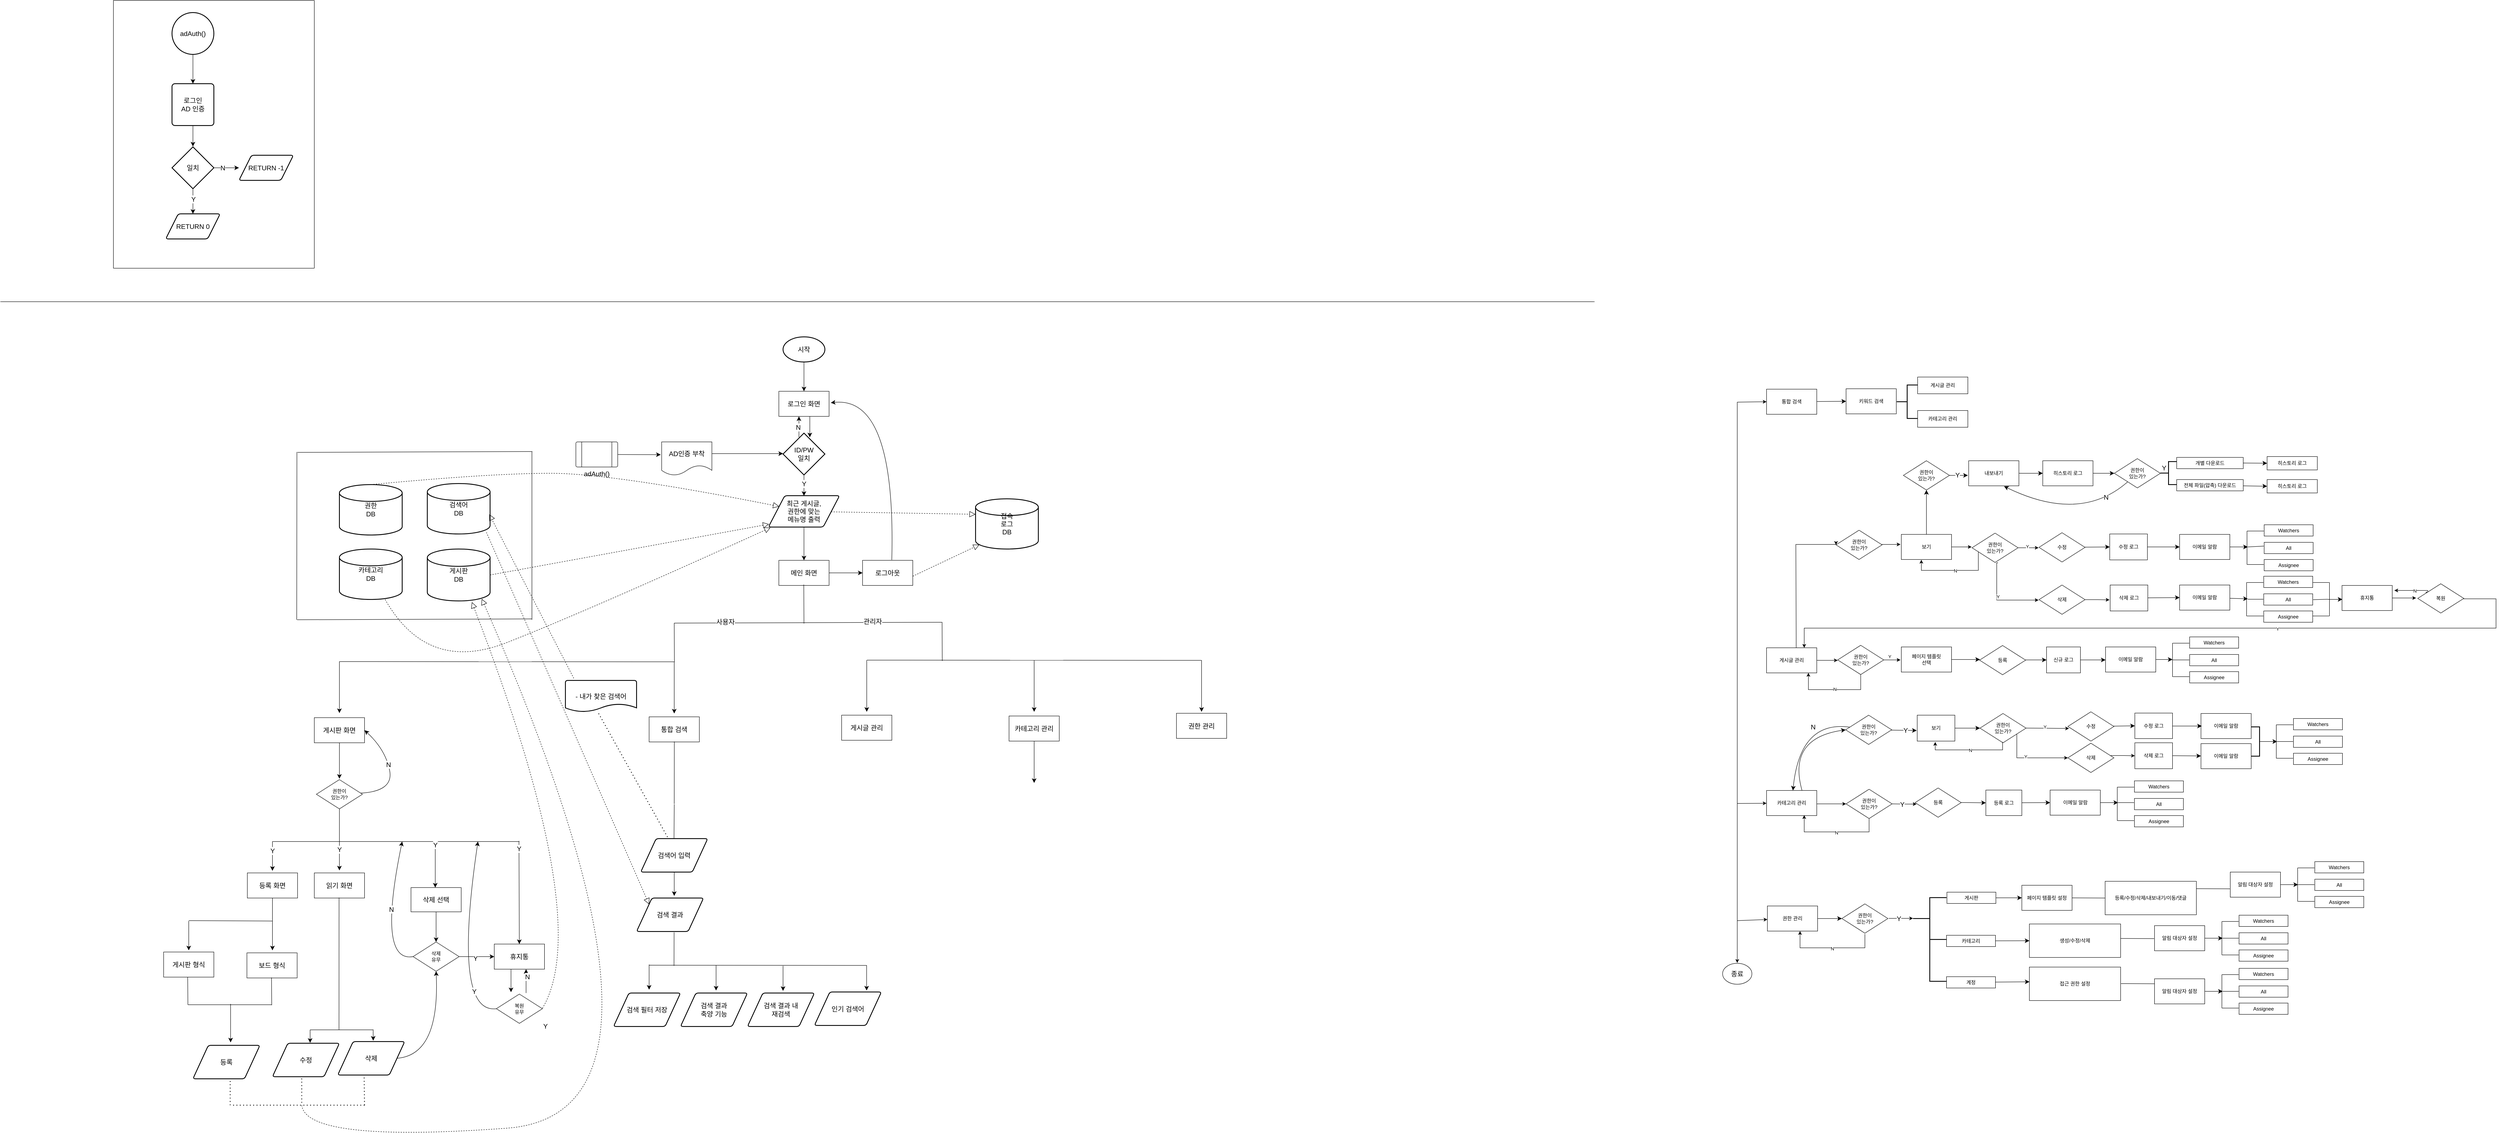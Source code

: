 <mxfile version="22.1.11" type="github">
  <diagram name="Page-1" id="edf60f1a-56cd-e834-aa8a-f176f3a09ee4">
    <mxGraphModel dx="6386" dy="2645" grid="1" gridSize="10" guides="1" tooltips="1" connect="1" arrows="1" fold="1" page="1" pageScale="1" pageWidth="1100" pageHeight="850" background="none" math="0" shadow="0">
      <root>
        <mxCell id="0" />
        <mxCell id="1" parent="0" />
        <mxCell id="URrm9f4mnOQlKwYiaSUi-79" value="" style="endArrow=classic;html=1;rounded=0;" parent="1" edge="1">
          <mxGeometry width="50" height="50" relative="1" as="geometry">
            <mxPoint x="680" y="-520" as="sourcePoint" />
            <mxPoint x="680" y="820" as="targetPoint" />
          </mxGeometry>
        </mxCell>
        <mxCell id="URrm9f4mnOQlKwYiaSUi-36" value="" style="endArrow=classic;html=1;rounded=0;" parent="1" edge="1">
          <mxGeometry width="50" height="50" relative="1" as="geometry">
            <mxPoint x="680" y="439" as="sourcePoint" />
            <mxPoint x="750" y="438.58" as="targetPoint" />
          </mxGeometry>
        </mxCell>
        <mxCell id="URrm9f4mnOQlKwYiaSUi-46" style="edgeStyle=orthogonalEdgeStyle;rounded=0;orthogonalLoop=1;jettySize=auto;html=1;" parent="1" source="URrm9f4mnOQlKwYiaSUi-37" edge="1">
          <mxGeometry relative="1" as="geometry">
            <mxPoint x="920" y="97" as="targetPoint" />
          </mxGeometry>
        </mxCell>
        <mxCell id="URrm9f4mnOQlKwYiaSUi-70" style="edgeStyle=orthogonalEdgeStyle;rounded=0;orthogonalLoop=1;jettySize=auto;html=1;exitX=0.5;exitY=0;exitDx=0;exitDy=0;" parent="1" source="URrm9f4mnOQlKwYiaSUi-173" edge="1">
          <mxGeometry relative="1" as="geometry">
            <mxPoint x="1070" y="-180" as="targetPoint" />
            <mxPoint x="974.99" y="34" as="sourcePoint" />
            <Array as="points">
              <mxPoint x="971" y="-180" />
            </Array>
          </mxGeometry>
        </mxCell>
        <mxCell id="URrm9f4mnOQlKwYiaSUi-37" value="게시글 관리" style="rounded=0;whiteSpace=wrap;html=1;" parent="1" vertex="1">
          <mxGeometry x="750" y="67" width="120" height="60" as="geometry" />
        </mxCell>
        <mxCell id="URrm9f4mnOQlKwYiaSUi-145" style="edgeStyle=orthogonalEdgeStyle;rounded=0;orthogonalLoop=1;jettySize=auto;html=1;" parent="1" source="URrm9f4mnOQlKwYiaSUi-53" edge="1">
          <mxGeometry relative="1" as="geometry">
            <mxPoint x="1240" y="-174" as="targetPoint" />
          </mxGeometry>
        </mxCell>
        <mxCell id="6Q4AC-Tpc4XNQMxzqcBr-212" style="edgeStyle=none;curved=1;rounded=0;orthogonalLoop=1;jettySize=auto;html=1;entryX=0.5;entryY=1;entryDx=0;entryDy=0;fontSize=12;startSize=8;endSize=8;" parent="1" source="URrm9f4mnOQlKwYiaSUi-53" target="6Q4AC-Tpc4XNQMxzqcBr-122" edge="1">
          <mxGeometry relative="1" as="geometry" />
        </mxCell>
        <mxCell id="URrm9f4mnOQlKwYiaSUi-53" value="보기" style="rounded=0;whiteSpace=wrap;html=1;" parent="1" vertex="1">
          <mxGeometry x="1072" y="-204" width="120" height="60" as="geometry" />
        </mxCell>
        <mxCell id="URrm9f4mnOQlKwYiaSUi-56" style="edgeStyle=orthogonalEdgeStyle;rounded=0;orthogonalLoop=1;jettySize=auto;html=1;entryX=0.399;entryY=1.012;entryDx=0;entryDy=0;entryPerimeter=0;" parent="1" source="URrm9f4mnOQlKwYiaSUi-143" target="URrm9f4mnOQlKwYiaSUi-53" edge="1">
          <mxGeometry relative="1" as="geometry">
            <mxPoint x="1120" y="-137" as="targetPoint" />
            <mxPoint x="1256" y="-78" as="sourcePoint" />
            <Array as="points">
              <mxPoint x="1256" y="-118" />
              <mxPoint x="1120" y="-118" />
            </Array>
          </mxGeometry>
        </mxCell>
        <mxCell id="URrm9f4mnOQlKwYiaSUi-57" value="N" style="edgeLabel;html=1;align=center;verticalAlign=middle;resizable=0;points=[];rounded=0;" parent="URrm9f4mnOQlKwYiaSUi-56" vertex="1" connectable="0">
          <mxGeometry x="-0.032" y="1" relative="1" as="geometry">
            <mxPoint as="offset" />
          </mxGeometry>
        </mxCell>
        <mxCell id="URrm9f4mnOQlKwYiaSUi-157" style="edgeStyle=none;curved=1;rounded=0;orthogonalLoop=1;jettySize=auto;html=1;fontSize=12;startSize=8;endSize=8;entryX=0;entryY=0.5;entryDx=0;entryDy=0;" parent="1" source="URrm9f4mnOQlKwYiaSUi-55" target="6Q4AC-Tpc4XNQMxzqcBr-77" edge="1">
          <mxGeometry relative="1" as="geometry">
            <mxPoint x="1600" y="-174" as="targetPoint" />
          </mxGeometry>
        </mxCell>
        <mxCell id="URrm9f4mnOQlKwYiaSUi-55" value="수정" style="rhombus;whiteSpace=wrap;html=1;rounded=0;" parent="1" vertex="1">
          <mxGeometry x="1401" y="-208" width="110" height="70" as="geometry" />
        </mxCell>
        <mxCell id="URrm9f4mnOQlKwYiaSUi-65" style="edgeStyle=orthogonalEdgeStyle;rounded=0;orthogonalLoop=1;jettySize=auto;html=1;entryX=-0.017;entryY=0.572;entryDx=0;entryDy=0;entryPerimeter=0;" parent="1" source="URrm9f4mnOQlKwYiaSUi-61" target="6Q4AC-Tpc4XNQMxzqcBr-85" edge="1">
          <mxGeometry relative="1" as="geometry">
            <mxPoint x="1540" y="-50" as="targetPoint" />
          </mxGeometry>
        </mxCell>
        <mxCell id="URrm9f4mnOQlKwYiaSUi-61" value="삭제" style="rhombus;whiteSpace=wrap;html=1;rounded=0;" parent="1" vertex="1">
          <mxGeometry x="1401" y="-83" width="110" height="70" as="geometry" />
        </mxCell>
        <mxCell id="URrm9f4mnOQlKwYiaSUi-69" value="휴지통" style="rounded=0;whiteSpace=wrap;html=1;" parent="1" vertex="1">
          <mxGeometry x="2125" y="-82" width="120" height="60" as="geometry" />
        </mxCell>
        <mxCell id="URrm9f4mnOQlKwYiaSUi-73" style="edgeStyle=orthogonalEdgeStyle;rounded=0;orthogonalLoop=1;jettySize=auto;html=1;exitX=0.18;exitY=0.324;exitDx=0;exitDy=0;exitPerimeter=0;entryX=1.042;entryY=0.2;entryDx=0;entryDy=0;entryPerimeter=0;" parent="1" source="URrm9f4mnOQlKwYiaSUi-71" target="URrm9f4mnOQlKwYiaSUi-69" edge="1">
          <mxGeometry relative="1" as="geometry">
            <Array as="points">
              <mxPoint x="2326" y="-66" />
              <mxPoint x="2330" y="-66" />
              <mxPoint x="2330" y="-70" />
            </Array>
            <mxPoint x="2325.571" y="-67" as="sourcePoint" />
            <mxPoint x="2250" y="-70" as="targetPoint" />
          </mxGeometry>
        </mxCell>
        <mxCell id="URrm9f4mnOQlKwYiaSUi-75" value="N" style="edgeLabel;html=1;align=center;verticalAlign=middle;resizable=0;points=[];rounded=0;" parent="URrm9f4mnOQlKwYiaSUi-73" vertex="1" connectable="0">
          <mxGeometry x="-0.061" relative="1" as="geometry">
            <mxPoint y="1" as="offset" />
          </mxGeometry>
        </mxCell>
        <mxCell id="URrm9f4mnOQlKwYiaSUi-74" style="edgeStyle=orthogonalEdgeStyle;rounded=0;orthogonalLoop=1;jettySize=auto;html=1;entryX=0.75;entryY=0;entryDx=0;entryDy=0;" parent="1" source="URrm9f4mnOQlKwYiaSUi-71" target="URrm9f4mnOQlKwYiaSUi-37" edge="1">
          <mxGeometry relative="1" as="geometry">
            <mxPoint x="860" y="40" as="targetPoint" />
            <mxPoint x="2412" y="-40" as="sourcePoint" />
            <Array as="points">
              <mxPoint x="2493" y="-50" />
              <mxPoint x="2493" y="20" />
              <mxPoint x="840" y="20" />
            </Array>
          </mxGeometry>
        </mxCell>
        <mxCell id="URrm9f4mnOQlKwYiaSUi-76" value="Y" style="edgeLabel;html=1;align=center;verticalAlign=middle;resizable=0;points=[];rounded=0;" parent="URrm9f4mnOQlKwYiaSUi-74" vertex="1" connectable="0">
          <mxGeometry x="-0.274" y="2" relative="1" as="geometry">
            <mxPoint as="offset" />
          </mxGeometry>
        </mxCell>
        <mxCell id="URrm9f4mnOQlKwYiaSUi-71" value="복원" style="rhombus;whiteSpace=wrap;html=1;rounded=0;" parent="1" vertex="1">
          <mxGeometry x="2306" y="-86" width="110" height="70" as="geometry" />
        </mxCell>
        <mxCell id="URrm9f4mnOQlKwYiaSUi-72" style="edgeStyle=orthogonalEdgeStyle;rounded=0;orthogonalLoop=1;jettySize=auto;html=1;entryX=0;entryY=0.5;entryDx=0;entryDy=0;" parent="1" source="URrm9f4mnOQlKwYiaSUi-69" edge="1">
          <mxGeometry relative="1" as="geometry">
            <Array as="points">
              <mxPoint x="2302" y="-52" />
            </Array>
            <mxPoint x="2302" y="-52" as="targetPoint" />
          </mxGeometry>
        </mxCell>
        <mxCell id="URrm9f4mnOQlKwYiaSUi-135" style="edgeStyle=orthogonalEdgeStyle;rounded=0;orthogonalLoop=1;jettySize=auto;html=1;" parent="1" source="URrm9f4mnOQlKwYiaSUi-134" edge="1">
          <mxGeometry relative="1" as="geometry">
            <mxPoint x="1070" y="96" as="targetPoint" />
          </mxGeometry>
        </mxCell>
        <mxCell id="URrm9f4mnOQlKwYiaSUi-139" value="Y" style="edgeLabel;html=1;align=center;verticalAlign=middle;resizable=0;points=[];" parent="URrm9f4mnOQlKwYiaSUi-135" vertex="1" connectable="0">
          <mxGeometry x="-0.258" y="8" relative="1" as="geometry">
            <mxPoint x="-1" as="offset" />
          </mxGeometry>
        </mxCell>
        <mxCell id="URrm9f4mnOQlKwYiaSUi-141" style="edgeStyle=orthogonalEdgeStyle;rounded=0;orthogonalLoop=1;jettySize=auto;html=1;" parent="1" source="URrm9f4mnOQlKwYiaSUi-134" edge="1">
          <mxGeometry relative="1" as="geometry">
            <mxPoint x="850" y="127" as="targetPoint" />
            <Array as="points">
              <mxPoint x="975" y="167" />
              <mxPoint x="850" y="167" />
              <mxPoint x="850" y="127" />
            </Array>
          </mxGeometry>
        </mxCell>
        <mxCell id="URrm9f4mnOQlKwYiaSUi-142" value="N" style="edgeLabel;html=1;align=center;verticalAlign=middle;resizable=0;points=[];" parent="URrm9f4mnOQlKwYiaSUi-141" vertex="1" connectable="0">
          <mxGeometry x="-0.027" y="-1" relative="1" as="geometry">
            <mxPoint as="offset" />
          </mxGeometry>
        </mxCell>
        <mxCell id="URrm9f4mnOQlKwYiaSUi-134" value="권한이 &lt;br&gt;있는가?" style="rhombus;whiteSpace=wrap;html=1;rounded=0;" parent="1" vertex="1">
          <mxGeometry x="920" y="61" width="110" height="70" as="geometry" />
        </mxCell>
        <mxCell id="URrm9f4mnOQlKwYiaSUi-146" style="edgeStyle=orthogonalEdgeStyle;rounded=0;orthogonalLoop=1;jettySize=auto;html=1;" parent="1" source="URrm9f4mnOQlKwYiaSUi-143" edge="1">
          <mxGeometry relative="1" as="geometry">
            <mxPoint x="1400" y="-172" as="targetPoint" />
          </mxGeometry>
        </mxCell>
        <mxCell id="URrm9f4mnOQlKwYiaSUi-147" value="Y" style="edgeLabel;html=1;align=center;verticalAlign=middle;resizable=0;points=[];" parent="URrm9f4mnOQlKwYiaSUi-146" vertex="1" connectable="0">
          <mxGeometry x="-0.126" y="3" relative="1" as="geometry">
            <mxPoint as="offset" />
          </mxGeometry>
        </mxCell>
        <mxCell id="URrm9f4mnOQlKwYiaSUi-143" value="권한이 &lt;br&gt;있는가?" style="rhombus;whiteSpace=wrap;html=1;rounded=0;" parent="1" vertex="1">
          <mxGeometry x="1241" y="-207" width="110" height="70" as="geometry" />
        </mxCell>
        <mxCell id="URrm9f4mnOQlKwYiaSUi-148" style="edgeStyle=orthogonalEdgeStyle;rounded=0;orthogonalLoop=1;jettySize=auto;html=1;" parent="1" edge="1">
          <mxGeometry relative="1" as="geometry">
            <mxPoint x="1400" y="-47" as="targetPoint" />
            <mxPoint x="1302" y="-137" as="sourcePoint" />
            <Array as="points">
              <mxPoint x="1302" y="-136" />
              <mxPoint x="1300" y="-136" />
              <mxPoint x="1300" y="-47" />
            </Array>
          </mxGeometry>
        </mxCell>
        <mxCell id="URrm9f4mnOQlKwYiaSUi-149" value="Y" style="edgeLabel;html=1;align=center;verticalAlign=middle;resizable=0;points=[];" parent="URrm9f4mnOQlKwYiaSUi-148" vertex="1" connectable="0">
          <mxGeometry x="-0.126" y="3" relative="1" as="geometry">
            <mxPoint as="offset" />
          </mxGeometry>
        </mxCell>
        <mxCell id="URrm9f4mnOQlKwYiaSUi-153" value="" style="group;rounded=0;" parent="1" vertex="1" connectable="0">
          <mxGeometry x="680" y="-551" width="190" height="60" as="geometry" />
        </mxCell>
        <mxCell id="URrm9f4mnOQlKwYiaSUi-154" value="" style="endArrow=classic;html=1;rounded=0;entryX=0;entryY=0.5;entryDx=0;entryDy=0;" parent="URrm9f4mnOQlKwYiaSUi-153" target="URrm9f4mnOQlKwYiaSUi-155" edge="1">
          <mxGeometry width="50" height="50" relative="1" as="geometry">
            <mxPoint y="31" as="sourcePoint" />
            <mxPoint x="70" y="30.58" as="targetPoint" />
          </mxGeometry>
        </mxCell>
        <mxCell id="URrm9f4mnOQlKwYiaSUi-155" value="통합 검색" style="rounded=0;whiteSpace=wrap;html=1;" parent="URrm9f4mnOQlKwYiaSUi-153" vertex="1">
          <mxGeometry x="70" width="120" height="60" as="geometry" />
        </mxCell>
        <mxCell id="6Q4AC-Tpc4XNQMxzqcBr-361" style="edgeStyle=none;curved=1;rounded=0;orthogonalLoop=1;jettySize=auto;html=1;fontSize=12;startSize=8;endSize=8;" parent="1" source="URrm9f4mnOQlKwYiaSUi-156" edge="1">
          <mxGeometry relative="1" as="geometry">
            <mxPoint x="1900" y="-174" as="targetPoint" />
          </mxGeometry>
        </mxCell>
        <mxCell id="URrm9f4mnOQlKwYiaSUi-156" value="이메일 알람" style="rounded=0;whiteSpace=wrap;html=1;" parent="1" vertex="1">
          <mxGeometry x="1737" y="-204" width="120" height="60" as="geometry" />
        </mxCell>
        <mxCell id="URrm9f4mnOQlKwYiaSUi-40" value="" style="endArrow=classic;html=1;rounded=0;" parent="1" target="URrm9f4mnOQlKwYiaSUi-41" edge="1">
          <mxGeometry width="50" height="50" relative="1" as="geometry">
            <mxPoint x="680" y="719" as="sourcePoint" />
            <mxPoint x="750" y="718" as="targetPoint" />
          </mxGeometry>
        </mxCell>
        <mxCell id="6Q4AC-Tpc4XNQMxzqcBr-294" style="edgeStyle=none;curved=1;rounded=0;orthogonalLoop=1;jettySize=auto;html=1;fontSize=12;startSize=8;endSize=8;" parent="1" source="URrm9f4mnOQlKwYiaSUi-41" edge="1">
          <mxGeometry relative="1" as="geometry">
            <mxPoint x="930" y="714" as="targetPoint" />
          </mxGeometry>
        </mxCell>
        <mxCell id="URrm9f4mnOQlKwYiaSUi-41" value="권한 관리" style="rounded=0;whiteSpace=wrap;html=1;" parent="1" vertex="1">
          <mxGeometry x="752" y="684" width="120" height="60" as="geometry" />
        </mxCell>
        <mxCell id="URrm9f4mnOQlKwYiaSUi-83" style="edgeStyle=orthogonalEdgeStyle;rounded=0;orthogonalLoop=1;jettySize=auto;html=1;" parent="1" edge="1">
          <mxGeometry relative="1" as="geometry">
            <mxPoint x="940" y="440" as="targetPoint" />
            <mxPoint x="870" y="440.0" as="sourcePoint" />
          </mxGeometry>
        </mxCell>
        <mxCell id="URrm9f4mnOQlKwYiaSUi-35" value="카테고리 관리" style="rounded=0;whiteSpace=wrap;html=1;" parent="1" vertex="1">
          <mxGeometry x="750" y="408" width="120" height="60" as="geometry" />
        </mxCell>
        <mxCell id="URrm9f4mnOQlKwYiaSUi-118" style="edgeStyle=orthogonalEdgeStyle;rounded=0;orthogonalLoop=1;jettySize=auto;html=1;entryX=0.75;entryY=1;entryDx=0;entryDy=0;" parent="1" edge="1">
          <mxGeometry relative="1" as="geometry">
            <mxPoint x="840" y="467" as="targetPoint" />
            <mxPoint x="995" y="474" as="sourcePoint" />
            <Array as="points">
              <mxPoint x="995" y="507" />
              <mxPoint x="840" y="507" />
            </Array>
          </mxGeometry>
        </mxCell>
        <mxCell id="URrm9f4mnOQlKwYiaSUi-121" value="N" style="edgeLabel;html=1;align=center;verticalAlign=middle;resizable=0;points=[];rounded=0;" parent="URrm9f4mnOQlKwYiaSUi-118" vertex="1" connectable="0">
          <mxGeometry x="-0.028" y="2" relative="1" as="geometry">
            <mxPoint as="offset" />
          </mxGeometry>
        </mxCell>
        <mxCell id="URrm9f4mnOQlKwYiaSUi-117" value="권한이&lt;br&gt;있는가?" style="rhombus;whiteSpace=wrap;html=1;rounded=0;" parent="1" vertex="1">
          <mxGeometry x="940" y="405" width="110" height="70" as="geometry" />
        </mxCell>
        <mxCell id="6Q4AC-Tpc4XNQMxzqcBr-359" style="edgeStyle=none;curved=1;rounded=0;orthogonalLoop=1;jettySize=auto;html=1;fontSize=12;startSize=8;endSize=8;" parent="1" source="URrm9f4mnOQlKwYiaSUi-166" edge="1">
          <mxGeometry relative="1" as="geometry">
            <mxPoint x="1900" y="-50" as="targetPoint" />
          </mxGeometry>
        </mxCell>
        <mxCell id="URrm9f4mnOQlKwYiaSUi-166" value="이메일 알람" style="rounded=0;whiteSpace=wrap;html=1;" parent="1" vertex="1">
          <mxGeometry x="1737" y="-83" width="120" height="60" as="geometry" />
        </mxCell>
        <mxCell id="URrm9f4mnOQlKwYiaSUi-174" value="" style="edgeStyle=orthogonalEdgeStyle;rounded=0;orthogonalLoop=1;jettySize=auto;html=1;entryX=0;entryY=0.5;entryDx=0;entryDy=0;exitX=0.59;exitY=-0.002;exitDx=0;exitDy=0;exitPerimeter=0;" parent="1" source="URrm9f4mnOQlKwYiaSUi-37" target="URrm9f4mnOQlKwYiaSUi-173" edge="1">
          <mxGeometry relative="1" as="geometry">
            <mxPoint x="859" y="-177" as="targetPoint" />
            <mxPoint x="820" y="40" as="sourcePoint" />
            <Array as="points">
              <mxPoint x="821" y="39" />
              <mxPoint x="820" y="-180" />
              <mxPoint x="916" y="-180" />
            </Array>
          </mxGeometry>
        </mxCell>
        <mxCell id="URrm9f4mnOQlKwYiaSUi-173" value="권한이 &lt;br&gt;있는가?" style="rhombus;whiteSpace=wrap;html=1;rounded=0;" parent="1" vertex="1">
          <mxGeometry x="916" y="-214" width="110" height="70" as="geometry" />
        </mxCell>
        <mxCell id="6Q4AC-Tpc4XNQMxzqcBr-78" style="edgeStyle=none;curved=1;rounded=0;orthogonalLoop=1;jettySize=auto;html=1;entryX=0;entryY=0.5;entryDx=0;entryDy=0;fontSize=12;startSize=8;endSize=8;" parent="1" source="6Q4AC-Tpc4XNQMxzqcBr-77" target="URrm9f4mnOQlKwYiaSUi-156" edge="1">
          <mxGeometry relative="1" as="geometry" />
        </mxCell>
        <mxCell id="6Q4AC-Tpc4XNQMxzqcBr-77" value="수정 로그" style="rounded=0;whiteSpace=wrap;html=1;" parent="1" vertex="1">
          <mxGeometry x="1570" y="-205" width="90" height="62" as="geometry" />
        </mxCell>
        <mxCell id="6Q4AC-Tpc4XNQMxzqcBr-86" style="edgeStyle=none;curved=1;rounded=0;orthogonalLoop=1;jettySize=auto;html=1;entryX=0;entryY=0.5;entryDx=0;entryDy=0;fontSize=12;startSize=8;endSize=8;" parent="1" source="6Q4AC-Tpc4XNQMxzqcBr-85" target="URrm9f4mnOQlKwYiaSUi-166" edge="1">
          <mxGeometry relative="1" as="geometry" />
        </mxCell>
        <mxCell id="6Q4AC-Tpc4XNQMxzqcBr-85" value="삭제 로그" style="rounded=0;whiteSpace=wrap;html=1;" parent="1" vertex="1">
          <mxGeometry x="1571" y="-83" width="90" height="62" as="geometry" />
        </mxCell>
        <mxCell id="6Q4AC-Tpc4XNQMxzqcBr-93" value="Watchers" style="rounded=0;whiteSpace=wrap;html=1;" parent="1" vertex="1">
          <mxGeometry x="1938" y="-104" width="117" height="27" as="geometry" />
        </mxCell>
        <mxCell id="6Q4AC-Tpc4XNQMxzqcBr-360" style="edgeStyle=none;curved=1;rounded=0;orthogonalLoop=1;jettySize=auto;html=1;fontSize=12;startSize=8;endSize=8;" parent="1" edge="1">
          <mxGeometry relative="1" as="geometry">
            <mxPoint x="2126" y="-48.64" as="targetPoint" />
            <mxPoint x="2091" y="-48.64" as="sourcePoint" />
          </mxGeometry>
        </mxCell>
        <mxCell id="6Q4AC-Tpc4XNQMxzqcBr-94" value="All" style="rounded=0;whiteSpace=wrap;html=1;" parent="1" vertex="1">
          <mxGeometry x="1938" y="-62" width="117" height="27" as="geometry" />
        </mxCell>
        <mxCell id="6Q4AC-Tpc4XNQMxzqcBr-95" value="Assignee" style="rounded=0;whiteSpace=wrap;html=1;" parent="1" vertex="1">
          <mxGeometry x="1938" y="-21" width="117" height="27" as="geometry" />
        </mxCell>
        <mxCell id="6Q4AC-Tpc4XNQMxzqcBr-109" style="edgeStyle=orthogonalEdgeStyle;rounded=0;orthogonalLoop=1;jettySize=auto;html=1;entryX=-0.017;entryY=0.572;entryDx=0;entryDy=0;entryPerimeter=0;" parent="1" edge="1">
          <mxGeometry relative="1" as="geometry">
            <mxPoint x="1108.47" y="440.464" as="targetPoint" />
            <mxPoint x="1050" y="440" as="sourcePoint" />
          </mxGeometry>
        </mxCell>
        <mxCell id="6Q4AC-Tpc4XNQMxzqcBr-119" value="Y" style="edgeLabel;html=1;align=center;verticalAlign=middle;resizable=0;points=[];fontSize=16;" parent="6Q4AC-Tpc4XNQMxzqcBr-109" vertex="1" connectable="0">
          <mxGeometry x="-0.178" relative="1" as="geometry">
            <mxPoint as="offset" />
          </mxGeometry>
        </mxCell>
        <mxCell id="6Q4AC-Tpc4XNQMxzqcBr-112" style="edgeStyle=none;curved=1;rounded=0;orthogonalLoop=1;jettySize=auto;html=1;entryX=0;entryY=0.5;entryDx=0;entryDy=0;fontSize=12;startSize=8;endSize=8;" parent="1" target="6Q4AC-Tpc4XNQMxzqcBr-113" edge="1">
          <mxGeometry relative="1" as="geometry">
            <mxPoint x="1200.0" y="436.567" as="sourcePoint" />
            <mxPoint x="1270" y="437" as="targetPoint" />
          </mxGeometry>
        </mxCell>
        <mxCell id="6Q4AC-Tpc4XNQMxzqcBr-203" style="edgeStyle=none;curved=1;rounded=0;orthogonalLoop=1;jettySize=auto;html=1;entryX=0;entryY=0.5;entryDx=0;entryDy=0;fontSize=12;startSize=8;endSize=8;" parent="1" source="6Q4AC-Tpc4XNQMxzqcBr-113" target="6Q4AC-Tpc4XNQMxzqcBr-198" edge="1">
          <mxGeometry relative="1" as="geometry" />
        </mxCell>
        <mxCell id="6Q4AC-Tpc4XNQMxzqcBr-113" value="등록 로그" style="rounded=0;whiteSpace=wrap;html=1;" parent="1" vertex="1">
          <mxGeometry x="1274" y="407" width="86" height="61" as="geometry" />
        </mxCell>
        <mxCell id="6Q4AC-Tpc4XNQMxzqcBr-131" style="edgeStyle=none;curved=1;rounded=0;orthogonalLoop=1;jettySize=auto;html=1;fontSize=12;startSize=8;endSize=8;" parent="1" source="6Q4AC-Tpc4XNQMxzqcBr-122" edge="1">
          <mxGeometry relative="1" as="geometry">
            <mxPoint x="1231" y="-345" as="targetPoint" />
          </mxGeometry>
        </mxCell>
        <mxCell id="6Q4AC-Tpc4XNQMxzqcBr-135" value="Y" style="edgeLabel;html=1;align=center;verticalAlign=middle;resizable=0;points=[];fontSize=16;" parent="6Q4AC-Tpc4XNQMxzqcBr-131" vertex="1" connectable="0">
          <mxGeometry x="-0.162" y="1" relative="1" as="geometry">
            <mxPoint as="offset" />
          </mxGeometry>
        </mxCell>
        <mxCell id="6Q4AC-Tpc4XNQMxzqcBr-122" value="권한이 &lt;br&gt;있는가?" style="rhombus;whiteSpace=wrap;html=1;rounded=0;" parent="1" vertex="1">
          <mxGeometry x="1077" y="-380" width="110" height="70" as="geometry" />
        </mxCell>
        <mxCell id="6Q4AC-Tpc4XNQMxzqcBr-123" style="edgeStyle=none;curved=1;rounded=0;orthogonalLoop=1;jettySize=auto;html=1;exitX=0;exitY=1;exitDx=0;exitDy=0;fontSize=12;startSize=8;endSize=8;" parent="1" source="6Q4AC-Tpc4XNQMxzqcBr-122" target="6Q4AC-Tpc4XNQMxzqcBr-122" edge="1">
          <mxGeometry relative="1" as="geometry" />
        </mxCell>
        <mxCell id="6Q4AC-Tpc4XNQMxzqcBr-143" style="edgeStyle=none;curved=1;rounded=0;orthogonalLoop=1;jettySize=auto;html=1;entryX=0;entryY=0.5;entryDx=0;entryDy=0;fontSize=12;startSize=8;endSize=8;" parent="1" target="6Q4AC-Tpc4XNQMxzqcBr-142" edge="1">
          <mxGeometry relative="1" as="geometry">
            <mxPoint x="1353" y="-350" as="sourcePoint" />
          </mxGeometry>
        </mxCell>
        <mxCell id="6Q4AC-Tpc4XNQMxzqcBr-129" value="내보내기" style="rounded=0;whiteSpace=wrap;html=1;" parent="1" vertex="1">
          <mxGeometry x="1233" y="-380" width="120" height="60" as="geometry" />
        </mxCell>
        <mxCell id="6Q4AC-Tpc4XNQMxzqcBr-138" value="" style="strokeWidth=2;html=1;shape=mxgraph.flowchart.annotation_2;align=left;labelPosition=right;pointerEvents=1;fontSize=16;" parent="1" vertex="1">
          <mxGeometry x="1691" y="-378" width="39" height="55" as="geometry" />
        </mxCell>
        <mxCell id="6Q4AC-Tpc4XNQMxzqcBr-140" value="개별 다운로드" style="rounded=0;whiteSpace=wrap;html=1;" parent="1" vertex="1">
          <mxGeometry x="1730" y="-388" width="159" height="27" as="geometry" />
        </mxCell>
        <mxCell id="6Q4AC-Tpc4XNQMxzqcBr-141" value="전체 파일(압축) 다운로드" style="rounded=0;whiteSpace=wrap;html=1;" parent="1" vertex="1">
          <mxGeometry x="1730" y="-335" width="159" height="27" as="geometry" />
        </mxCell>
        <mxCell id="6Q4AC-Tpc4XNQMxzqcBr-243" style="edgeStyle=none;curved=1;rounded=0;orthogonalLoop=1;jettySize=auto;html=1;entryX=0;entryY=0.5;entryDx=0;entryDy=0;fontSize=12;startSize=8;endSize=8;" parent="1" source="6Q4AC-Tpc4XNQMxzqcBr-142" target="6Q4AC-Tpc4XNQMxzqcBr-242" edge="1">
          <mxGeometry relative="1" as="geometry" />
        </mxCell>
        <mxCell id="6Q4AC-Tpc4XNQMxzqcBr-142" value="히스토리 로그" style="rounded=0;whiteSpace=wrap;html=1;" parent="1" vertex="1">
          <mxGeometry x="1410" y="-380" width="120" height="60" as="geometry" />
        </mxCell>
        <mxCell id="6Q4AC-Tpc4XNQMxzqcBr-150" style="edgeStyle=none;curved=1;rounded=0;orthogonalLoop=1;jettySize=auto;html=1;fontSize=12;startSize=8;endSize=8;" parent="1" source="6Q4AC-Tpc4XNQMxzqcBr-147" target="URrm9f4mnOQlKwYiaSUi-35" edge="1">
          <mxGeometry relative="1" as="geometry">
            <Array as="points">
              <mxPoint x="830" y="240" />
            </Array>
          </mxGeometry>
        </mxCell>
        <mxCell id="6Q4AC-Tpc4XNQMxzqcBr-151" value="N" style="edgeLabel;html=1;align=center;verticalAlign=middle;resizable=0;points=[];fontSize=16;" parent="6Q4AC-Tpc4XNQMxzqcBr-150" vertex="1" connectable="0">
          <mxGeometry x="-0.398" y="11" relative="1" as="geometry">
            <mxPoint as="offset" />
          </mxGeometry>
        </mxCell>
        <mxCell id="6Q4AC-Tpc4XNQMxzqcBr-147" value="권한이&lt;br&gt;있는가?" style="rhombus;whiteSpace=wrap;html=1;rounded=0;" parent="1" vertex="1">
          <mxGeometry x="939" y="228" width="110" height="70" as="geometry" />
        </mxCell>
        <mxCell id="6Q4AC-Tpc4XNQMxzqcBr-149" value="" style="endArrow=classic;html=1;rounded=0;fontSize=12;startSize=8;endSize=8;curved=1;entryX=0;entryY=0.5;entryDx=0;entryDy=0;exitX=0.705;exitY=-0.009;exitDx=0;exitDy=0;exitPerimeter=0;" parent="1" source="URrm9f4mnOQlKwYiaSUi-35" target="6Q4AC-Tpc4XNQMxzqcBr-147" edge="1">
          <mxGeometry width="50" height="50" relative="1" as="geometry">
            <mxPoint x="840" y="343" as="sourcePoint" />
            <mxPoint x="890" y="293" as="targetPoint" />
            <Array as="points">
              <mxPoint x="800" y="283" />
            </Array>
          </mxGeometry>
        </mxCell>
        <mxCell id="6Q4AC-Tpc4XNQMxzqcBr-161" style="edgeStyle=none;curved=1;rounded=0;orthogonalLoop=1;jettySize=auto;html=1;fontSize=12;startSize=8;endSize=8;entryX=0;entryY=0.5;entryDx=0;entryDy=0;" parent="1" source="6Q4AC-Tpc4XNQMxzqcBr-152" target="6Q4AC-Tpc4XNQMxzqcBr-162" edge="1">
          <mxGeometry relative="1" as="geometry">
            <mxPoint x="1270" y="260" as="targetPoint" />
          </mxGeometry>
        </mxCell>
        <mxCell id="6Q4AC-Tpc4XNQMxzqcBr-152" value="보기" style="rounded=0;whiteSpace=wrap;html=1;" parent="1" vertex="1">
          <mxGeometry x="1110" y="228" width="90" height="62" as="geometry" />
        </mxCell>
        <mxCell id="6Q4AC-Tpc4XNQMxzqcBr-154" style="edgeStyle=none;curved=1;rounded=0;orthogonalLoop=1;jettySize=auto;html=1;entryX=-0.014;entryY=0.591;entryDx=0;entryDy=0;entryPerimeter=0;fontSize=12;startSize=8;endSize=8;" parent="1" source="6Q4AC-Tpc4XNQMxzqcBr-147" target="6Q4AC-Tpc4XNQMxzqcBr-152" edge="1">
          <mxGeometry relative="1" as="geometry" />
        </mxCell>
        <mxCell id="6Q4AC-Tpc4XNQMxzqcBr-155" value="Y" style="edgeLabel;html=1;align=center;verticalAlign=middle;resizable=0;points=[];fontSize=16;" parent="6Q4AC-Tpc4XNQMxzqcBr-154" vertex="1" connectable="0">
          <mxGeometry x="0.093" relative="1" as="geometry">
            <mxPoint as="offset" />
          </mxGeometry>
        </mxCell>
        <mxCell id="6Q4AC-Tpc4XNQMxzqcBr-160" value="수정 로그" style="rounded=0;whiteSpace=wrap;html=1;" parent="1" vertex="1">
          <mxGeometry x="1630" y="223" width="90" height="61" as="geometry" />
        </mxCell>
        <mxCell id="6Q4AC-Tpc4XNQMxzqcBr-162" value="권한이&lt;br&gt;있는가?" style="rhombus;whiteSpace=wrap;html=1;rounded=0;" parent="1" vertex="1">
          <mxGeometry x="1260" y="224" width="110" height="70" as="geometry" />
        </mxCell>
        <mxCell id="6Q4AC-Tpc4XNQMxzqcBr-164" style="edgeStyle=orthogonalEdgeStyle;rounded=0;orthogonalLoop=1;jettySize=auto;html=1;entryX=0.5;entryY=1;entryDx=0;entryDy=0;" parent="1" edge="1">
          <mxGeometry relative="1" as="geometry">
            <mxPoint x="1153" y="292" as="targetPoint" />
            <mxPoint x="1314" y="292" as="sourcePoint" />
            <Array as="points">
              <mxPoint x="1314" y="311" />
              <mxPoint x="1153" y="311" />
            </Array>
          </mxGeometry>
        </mxCell>
        <mxCell id="6Q4AC-Tpc4XNQMxzqcBr-165" value="N" style="edgeLabel;html=1;align=center;verticalAlign=middle;resizable=0;points=[];rounded=0;" parent="6Q4AC-Tpc4XNQMxzqcBr-164" vertex="1" connectable="0">
          <mxGeometry x="-0.032" y="1" relative="1" as="geometry">
            <mxPoint as="offset" />
          </mxGeometry>
        </mxCell>
        <mxCell id="6Q4AC-Tpc4XNQMxzqcBr-166" style="edgeStyle=orthogonalEdgeStyle;rounded=0;orthogonalLoop=1;jettySize=auto;html=1;entryX=0.024;entryY=0.569;entryDx=0;entryDy=0;entryPerimeter=0;" parent="1" target="6Q4AC-Tpc4XNQMxzqcBr-170" edge="1">
          <mxGeometry relative="1" as="geometry">
            <mxPoint x="1418" y="258.82" as="targetPoint" />
            <mxPoint x="1369" y="258.82" as="sourcePoint" />
          </mxGeometry>
        </mxCell>
        <mxCell id="6Q4AC-Tpc4XNQMxzqcBr-167" value="Y" style="edgeLabel;html=1;align=center;verticalAlign=middle;resizable=0;points=[];" parent="6Q4AC-Tpc4XNQMxzqcBr-166" vertex="1" connectable="0">
          <mxGeometry x="-0.126" y="3" relative="1" as="geometry">
            <mxPoint as="offset" />
          </mxGeometry>
        </mxCell>
        <mxCell id="6Q4AC-Tpc4XNQMxzqcBr-168" style="edgeStyle=orthogonalEdgeStyle;rounded=0;orthogonalLoop=1;jettySize=auto;html=1;" parent="1" edge="1">
          <mxGeometry relative="1" as="geometry">
            <mxPoint x="1470" y="330" as="targetPoint" />
            <mxPoint x="1348" y="273.091" as="sourcePoint" />
            <Array as="points">
              <mxPoint x="1348" y="330" />
              <mxPoint x="1465" y="330" />
            </Array>
          </mxGeometry>
        </mxCell>
        <mxCell id="6Q4AC-Tpc4XNQMxzqcBr-169" value="Y" style="edgeLabel;html=1;align=center;verticalAlign=middle;resizable=0;points=[];" parent="6Q4AC-Tpc4XNQMxzqcBr-168" vertex="1" connectable="0">
          <mxGeometry x="-0.126" y="3" relative="1" as="geometry">
            <mxPoint as="offset" />
          </mxGeometry>
        </mxCell>
        <mxCell id="6Q4AC-Tpc4XNQMxzqcBr-175" style="edgeStyle=none;curved=1;rounded=0;orthogonalLoop=1;jettySize=auto;html=1;entryX=0;entryY=0.5;entryDx=0;entryDy=0;fontSize=12;startSize=8;endSize=8;" parent="1" source="6Q4AC-Tpc4XNQMxzqcBr-170" target="6Q4AC-Tpc4XNQMxzqcBr-160" edge="1">
          <mxGeometry relative="1" as="geometry" />
        </mxCell>
        <mxCell id="6Q4AC-Tpc4XNQMxzqcBr-170" value="수정" style="rhombus;whiteSpace=wrap;html=1;rounded=0;" parent="1" vertex="1">
          <mxGeometry x="1470" y="220" width="110" height="70" as="geometry" />
        </mxCell>
        <mxCell id="6Q4AC-Tpc4XNQMxzqcBr-171" value="삭제" style="rhombus;whiteSpace=wrap;html=1;rounded=0;" parent="1" vertex="1">
          <mxGeometry x="1470" y="295" width="110" height="70" as="geometry" />
        </mxCell>
        <mxCell id="6Q4AC-Tpc4XNQMxzqcBr-173" value="이메일 알람" style="rounded=0;whiteSpace=wrap;html=1;" parent="1" vertex="1">
          <mxGeometry x="1788" y="224" width="120" height="60" as="geometry" />
        </mxCell>
        <mxCell id="6Q4AC-Tpc4XNQMxzqcBr-174" style="edgeStyle=none;curved=1;rounded=0;orthogonalLoop=1;jettySize=auto;html=1;fontSize=12;startSize=8;endSize=8;" parent="1" edge="1">
          <mxGeometry relative="1" as="geometry">
            <mxPoint x="1720" y="254" as="sourcePoint" />
            <mxPoint x="1790" y="254" as="targetPoint" />
          </mxGeometry>
        </mxCell>
        <mxCell id="6Q4AC-Tpc4XNQMxzqcBr-184" style="edgeStyle=orthogonalEdgeStyle;rounded=0;orthogonalLoop=1;jettySize=auto;html=1;exitX=0.93;exitY=0.422;exitDx=0;exitDy=0;exitPerimeter=0;" parent="1" source="6Q4AC-Tpc4XNQMxzqcBr-171" target="6Q4AC-Tpc4XNQMxzqcBr-187" edge="1">
          <mxGeometry relative="1" as="geometry">
            <mxPoint x="1609" y="327" as="targetPoint" />
            <mxPoint x="1580" y="329" as="sourcePoint" />
          </mxGeometry>
        </mxCell>
        <mxCell id="6Q4AC-Tpc4XNQMxzqcBr-185" value="이메일 알람" style="rounded=0;whiteSpace=wrap;html=1;" parent="1" vertex="1">
          <mxGeometry x="1788" y="296" width="120" height="60" as="geometry" />
        </mxCell>
        <mxCell id="6Q4AC-Tpc4XNQMxzqcBr-186" style="edgeStyle=none;curved=1;rounded=0;orthogonalLoop=1;jettySize=auto;html=1;fontSize=12;startSize=8;endSize=8;" parent="1" target="6Q4AC-Tpc4XNQMxzqcBr-185" edge="1">
          <mxGeometry relative="1" as="geometry">
            <mxPoint x="1700" y="324.656" as="sourcePoint" />
            <mxPoint x="1804" y="324" as="targetPoint" />
          </mxGeometry>
        </mxCell>
        <mxCell id="6Q4AC-Tpc4XNQMxzqcBr-187" value="삭제 로그" style="rounded=0;whiteSpace=wrap;html=1;" parent="1" vertex="1">
          <mxGeometry x="1630" y="294" width="90" height="62" as="geometry" />
        </mxCell>
        <mxCell id="6Q4AC-Tpc4XNQMxzqcBr-357" style="edgeStyle=none;curved=1;rounded=0;orthogonalLoop=1;jettySize=auto;html=1;fontSize=12;startSize=8;endSize=8;" parent="1" source="6Q4AC-Tpc4XNQMxzqcBr-197" edge="1">
          <mxGeometry relative="1" as="geometry">
            <mxPoint x="1970" y="291" as="targetPoint" />
          </mxGeometry>
        </mxCell>
        <mxCell id="6Q4AC-Tpc4XNQMxzqcBr-197" value="" style="strokeWidth=2;html=1;shape=mxgraph.flowchart.annotation_1;align=left;pointerEvents=1;fontSize=16;rotation=-180;" parent="1" vertex="1">
          <mxGeometry x="1908" y="256" width="20" height="70" as="geometry" />
        </mxCell>
        <mxCell id="6Q4AC-Tpc4XNQMxzqcBr-362" style="edgeStyle=none;curved=1;rounded=0;orthogonalLoop=1;jettySize=auto;html=1;fontSize=12;startSize=8;endSize=8;" parent="1" source="6Q4AC-Tpc4XNQMxzqcBr-198" edge="1">
          <mxGeometry relative="1" as="geometry">
            <mxPoint x="1590" y="437" as="targetPoint" />
          </mxGeometry>
        </mxCell>
        <mxCell id="6Q4AC-Tpc4XNQMxzqcBr-198" value="이메일 알람" style="rounded=0;whiteSpace=wrap;html=1;" parent="1" vertex="1">
          <mxGeometry x="1427.5" y="407" width="120" height="60" as="geometry" />
        </mxCell>
        <mxCell id="6Q4AC-Tpc4XNQMxzqcBr-245" style="edgeStyle=none;curved=1;rounded=0;orthogonalLoop=1;jettySize=auto;html=1;fontSize=12;startSize=8;endSize=8;entryX=0.704;entryY=1.018;entryDx=0;entryDy=0;entryPerimeter=0;" parent="1" source="6Q4AC-Tpc4XNQMxzqcBr-242" target="6Q4AC-Tpc4XNQMxzqcBr-129" edge="1">
          <mxGeometry relative="1" as="geometry">
            <mxPoint x="1636" y="-260" as="targetPoint" />
            <Array as="points">
              <mxPoint x="1500" y="-230" />
            </Array>
          </mxGeometry>
        </mxCell>
        <mxCell id="6Q4AC-Tpc4XNQMxzqcBr-246" value="N" style="edgeLabel;html=1;align=center;verticalAlign=middle;resizable=0;points=[];fontSize=16;" parent="6Q4AC-Tpc4XNQMxzqcBr-245" vertex="1" connectable="0">
          <mxGeometry x="-0.64" y="-7" relative="1" as="geometry">
            <mxPoint as="offset" />
          </mxGeometry>
        </mxCell>
        <mxCell id="6Q4AC-Tpc4XNQMxzqcBr-242" value="권한이 &lt;br&gt;있는가?" style="rhombus;whiteSpace=wrap;html=1;rounded=0;" parent="1" vertex="1">
          <mxGeometry x="1581" y="-385" width="110" height="70" as="geometry" />
        </mxCell>
        <mxCell id="6Q4AC-Tpc4XNQMxzqcBr-244" value="Y" style="text;html=1;strokeColor=none;fillColor=none;align=center;verticalAlign=middle;whiteSpace=wrap;rounded=0;fontSize=16;" parent="1" vertex="1">
          <mxGeometry x="1670" y="-378" width="60" height="30" as="geometry" />
        </mxCell>
        <mxCell id="6Q4AC-Tpc4XNQMxzqcBr-251" style="edgeStyle=none;curved=1;rounded=0;orthogonalLoop=1;jettySize=auto;html=1;entryX=0;entryY=0.5;entryDx=0;entryDy=0;fontSize=12;startSize=8;endSize=8;exitX=1;exitY=0.5;exitDx=0;exitDy=0;" parent="1" source="6Q4AC-Tpc4XNQMxzqcBr-140" target="6Q4AC-Tpc4XNQMxzqcBr-252" edge="1">
          <mxGeometry relative="1" as="geometry">
            <mxPoint x="1890" y="-381" as="sourcePoint" />
          </mxGeometry>
        </mxCell>
        <mxCell id="6Q4AC-Tpc4XNQMxzqcBr-252" value="히스토리 로그" style="rounded=0;whiteSpace=wrap;html=1;" parent="1" vertex="1">
          <mxGeometry x="1946" y="-390" width="120" height="32" as="geometry" />
        </mxCell>
        <mxCell id="6Q4AC-Tpc4XNQMxzqcBr-255" style="edgeStyle=none;curved=1;rounded=0;orthogonalLoop=1;jettySize=auto;html=1;entryX=0;entryY=0.5;entryDx=0;entryDy=0;fontSize=12;startSize=8;endSize=8;exitX=1;exitY=0.5;exitDx=0;exitDy=0;" parent="1" target="6Q4AC-Tpc4XNQMxzqcBr-256" edge="1">
          <mxGeometry relative="1" as="geometry">
            <mxPoint x="1889" y="-320" as="sourcePoint" />
          </mxGeometry>
        </mxCell>
        <mxCell id="6Q4AC-Tpc4XNQMxzqcBr-256" value="히스토리 로그" style="rounded=0;whiteSpace=wrap;html=1;" parent="1" vertex="1">
          <mxGeometry x="1946" y="-335" width="120" height="32" as="geometry" />
        </mxCell>
        <mxCell id="6Q4AC-Tpc4XNQMxzqcBr-295" value="권한이&lt;br&gt;있는가?" style="rhombus;whiteSpace=wrap;html=1;rounded=0;" parent="1" vertex="1">
          <mxGeometry x="930" y="679" width="110" height="70" as="geometry" />
        </mxCell>
        <mxCell id="6Q4AC-Tpc4XNQMxzqcBr-296" style="edgeStyle=orthogonalEdgeStyle;rounded=0;orthogonalLoop=1;jettySize=auto;html=1;entryX=-0.017;entryY=0.572;entryDx=0;entryDy=0;entryPerimeter=0;" parent="1" edge="1">
          <mxGeometry relative="1" as="geometry">
            <mxPoint x="1100" y="713.57" as="targetPoint" />
            <mxPoint x="1042" y="713.57" as="sourcePoint" />
          </mxGeometry>
        </mxCell>
        <mxCell id="6Q4AC-Tpc4XNQMxzqcBr-297" value="Y" style="edgeLabel;html=1;align=center;verticalAlign=middle;resizable=0;points=[];fontSize=16;" parent="6Q4AC-Tpc4XNQMxzqcBr-296" vertex="1" connectable="0">
          <mxGeometry x="-0.178" relative="1" as="geometry">
            <mxPoint as="offset" />
          </mxGeometry>
        </mxCell>
        <mxCell id="6Q4AC-Tpc4XNQMxzqcBr-298" style="edgeStyle=orthogonalEdgeStyle;rounded=0;orthogonalLoop=1;jettySize=auto;html=1;entryX=0.75;entryY=1;entryDx=0;entryDy=0;" parent="1" edge="1">
          <mxGeometry relative="1" as="geometry">
            <mxPoint x="830" y="744" as="targetPoint" />
            <mxPoint x="985" y="751" as="sourcePoint" />
            <Array as="points">
              <mxPoint x="985" y="784" />
              <mxPoint x="830" y="784" />
            </Array>
          </mxGeometry>
        </mxCell>
        <mxCell id="6Q4AC-Tpc4XNQMxzqcBr-299" value="N" style="edgeLabel;html=1;align=center;verticalAlign=middle;resizable=0;points=[];rounded=0;" parent="6Q4AC-Tpc4XNQMxzqcBr-298" vertex="1" connectable="0">
          <mxGeometry x="-0.028" y="2" relative="1" as="geometry">
            <mxPoint as="offset" />
          </mxGeometry>
        </mxCell>
        <mxCell id="6Q4AC-Tpc4XNQMxzqcBr-275" value="등록/수정/삭제/내보내기/이동/댓글" style="rounded=0;whiteSpace=wrap;html=1;" parent="1" vertex="1">
          <mxGeometry x="1559" y="625" width="218" height="80" as="geometry" />
        </mxCell>
        <mxCell id="6Q4AC-Tpc4XNQMxzqcBr-276" value="" style="endArrow=none;html=1;rounded=0;fontSize=12;startSize=8;endSize=8;curved=1;entryX=0;entryY=0.5;entryDx=0;entryDy=0;" parent="1" target="6Q4AC-Tpc4XNQMxzqcBr-275" edge="1">
          <mxGeometry width="50" height="50" relative="1" as="geometry">
            <mxPoint x="1479" y="664.58" as="sourcePoint" />
            <mxPoint x="1549" y="664.58" as="targetPoint" />
          </mxGeometry>
        </mxCell>
        <mxCell id="6Q4AC-Tpc4XNQMxzqcBr-277" value="" style="endArrow=none;html=1;rounded=0;fontSize=12;startSize=8;endSize=8;curved=1;entryX=0;entryY=0.5;entryDx=0;entryDy=0;" parent="1" edge="1">
          <mxGeometry width="50" height="50" relative="1" as="geometry">
            <mxPoint x="1777" y="642.57" as="sourcePoint" />
            <mxPoint x="1857" y="642.99" as="targetPoint" />
          </mxGeometry>
        </mxCell>
        <mxCell id="6Q4AC-Tpc4XNQMxzqcBr-289" value="생성/수정/삭제" style="rounded=0;whiteSpace=wrap;html=1;" parent="1" vertex="1">
          <mxGeometry x="1378" y="727" width="218" height="80" as="geometry" />
        </mxCell>
        <mxCell id="6Q4AC-Tpc4XNQMxzqcBr-291" value="" style="endArrow=none;html=1;rounded=0;fontSize=12;startSize=8;endSize=8;curved=1;entryX=0;entryY=0.5;entryDx=0;entryDy=0;" parent="1" edge="1">
          <mxGeometry width="50" height="50" relative="1" as="geometry">
            <mxPoint x="1596" y="761.57" as="sourcePoint" />
            <mxPoint x="1676" y="761.99" as="targetPoint" />
          </mxGeometry>
        </mxCell>
        <mxCell id="6Q4AC-Tpc4XNQMxzqcBr-348" style="edgeStyle=none;curved=1;rounded=0;orthogonalLoop=1;jettySize=auto;html=1;entryX=0;entryY=0.5;entryDx=0;entryDy=0;fontSize=12;startSize=8;endSize=8;" parent="1" source="URrm9f4mnOQlKwYiaSUi-176" target="6Q4AC-Tpc4XNQMxzqcBr-345" edge="1">
          <mxGeometry relative="1" as="geometry" />
        </mxCell>
        <mxCell id="URrm9f4mnOQlKwYiaSUi-176" value="게시판" style="rounded=0;whiteSpace=wrap;html=1;" parent="1" vertex="1">
          <mxGeometry x="1181" y="651" width="117" height="27" as="geometry" />
        </mxCell>
        <mxCell id="6Q4AC-Tpc4XNQMxzqcBr-349" style="edgeStyle=none;curved=1;rounded=0;orthogonalLoop=1;jettySize=auto;html=1;entryX=0;entryY=0.5;entryDx=0;entryDy=0;fontSize=12;startSize=8;endSize=8;" parent="1" source="URrm9f4mnOQlKwYiaSUi-177" target="6Q4AC-Tpc4XNQMxzqcBr-289" edge="1">
          <mxGeometry relative="1" as="geometry" />
        </mxCell>
        <mxCell id="URrm9f4mnOQlKwYiaSUi-177" value="카테고리" style="rounded=0;whiteSpace=wrap;html=1;" parent="1" vertex="1">
          <mxGeometry x="1180" y="754" width="117" height="27" as="geometry" />
        </mxCell>
        <mxCell id="6Q4AC-Tpc4XNQMxzqcBr-229" value="" style="strokeWidth=2;html=1;shape=mxgraph.flowchart.annotation_2;align=left;labelPosition=right;pointerEvents=1;fontSize=16;" parent="1" vertex="1">
          <mxGeometry x="1100" y="664" width="80" height="100" as="geometry" />
        </mxCell>
        <mxCell id="6Q4AC-Tpc4XNQMxzqcBr-300" value="" style="strokeWidth=2;html=1;shape=mxgraph.flowchart.annotation_1;align=left;pointerEvents=1;fontSize=16;" parent="1" vertex="1">
          <mxGeometry x="1140" y="764" width="40" height="100" as="geometry" />
        </mxCell>
        <mxCell id="6Q4AC-Tpc4XNQMxzqcBr-301" value="계정" style="rounded=0;whiteSpace=wrap;html=1;" parent="1" vertex="1">
          <mxGeometry x="1180" y="853" width="117" height="27" as="geometry" />
        </mxCell>
        <mxCell id="6Q4AC-Tpc4XNQMxzqcBr-304" value="접근 권한 설정" style="rounded=0;whiteSpace=wrap;html=1;" parent="1" vertex="1">
          <mxGeometry x="1378" y="830" width="218" height="80" as="geometry" />
        </mxCell>
        <mxCell id="6Q4AC-Tpc4XNQMxzqcBr-335" value="" style="endArrow=none;html=1;rounded=0;fontSize=12;startSize=8;endSize=8;curved=1;entryX=0;entryY=0.5;entryDx=0;entryDy=0;" parent="1" edge="1">
          <mxGeometry width="50" height="50" relative="1" as="geometry">
            <mxPoint x="1597" y="869.47" as="sourcePoint" />
            <mxPoint x="1677" y="869.89" as="targetPoint" />
          </mxGeometry>
        </mxCell>
        <mxCell id="6Q4AC-Tpc4XNQMxzqcBr-337" value="종료" style="ellipse;whiteSpace=wrap;html=1;fontSize=16;" parent="1" vertex="1">
          <mxGeometry x="645" y="821" width="70" height="50" as="geometry" />
        </mxCell>
        <mxCell id="6Q4AC-Tpc4XNQMxzqcBr-343" style="edgeStyle=none;curved=1;rounded=0;orthogonalLoop=1;jettySize=auto;html=1;fontSize=12;startSize=8;endSize=8;" parent="1" source="6Q4AC-Tpc4XNQMxzqcBr-342" edge="1">
          <mxGeometry relative="1" as="geometry">
            <mxPoint x="1260" y="95.0" as="targetPoint" />
          </mxGeometry>
        </mxCell>
        <mxCell id="6Q4AC-Tpc4XNQMxzqcBr-342" value="페이지 템플릿&lt;br&gt;선택" style="rounded=0;whiteSpace=wrap;html=1;" parent="1" vertex="1">
          <mxGeometry x="1072" y="65" width="120" height="60" as="geometry" />
        </mxCell>
        <mxCell id="6Q4AC-Tpc4XNQMxzqcBr-345" value="페이지 템플릿 설정" style="rounded=0;whiteSpace=wrap;html=1;" parent="1" vertex="1">
          <mxGeometry x="1360" y="634.5" width="120" height="60" as="geometry" />
        </mxCell>
        <mxCell id="6Q4AC-Tpc4XNQMxzqcBr-347" value="등록" style="rhombus;whiteSpace=wrap;html=1;rounded=0;" parent="1" vertex="1">
          <mxGeometry x="1105" y="402" width="110" height="70" as="geometry" />
        </mxCell>
        <mxCell id="6Q4AC-Tpc4XNQMxzqcBr-350" style="edgeStyle=none;curved=1;rounded=0;orthogonalLoop=1;jettySize=auto;html=1;entryX=0.001;entryY=0.439;entryDx=0;entryDy=0;entryPerimeter=0;fontSize=12;startSize=8;endSize=8;" parent="1" source="6Q4AC-Tpc4XNQMxzqcBr-301" target="6Q4AC-Tpc4XNQMxzqcBr-304" edge="1">
          <mxGeometry relative="1" as="geometry" />
        </mxCell>
        <mxCell id="6Q4AC-Tpc4XNQMxzqcBr-356" style="edgeStyle=none;curved=1;rounded=0;orthogonalLoop=1;jettySize=auto;html=1;fontSize=12;startSize=8;endSize=8;" parent="1" source="6Q4AC-Tpc4XNQMxzqcBr-324" edge="1">
          <mxGeometry relative="1" as="geometry">
            <mxPoint x="1840" y="888" as="targetPoint" />
          </mxGeometry>
        </mxCell>
        <mxCell id="6Q4AC-Tpc4XNQMxzqcBr-324" value="알림 대상자 설정" style="rounded=0;whiteSpace=wrap;html=1;" parent="1" vertex="1">
          <mxGeometry x="1677" y="858" width="120" height="60" as="geometry" />
        </mxCell>
        <mxCell id="6Q4AC-Tpc4XNQMxzqcBr-355" style="edgeStyle=none;curved=1;rounded=0;orthogonalLoop=1;jettySize=auto;html=1;fontSize=12;startSize=8;endSize=8;" parent="1" source="6Q4AC-Tpc4XNQMxzqcBr-279" edge="1">
          <mxGeometry relative="1" as="geometry">
            <mxPoint x="1840" y="761" as="targetPoint" />
          </mxGeometry>
        </mxCell>
        <mxCell id="6Q4AC-Tpc4XNQMxzqcBr-279" value="알림 대상자 설정" style="rounded=0;whiteSpace=wrap;html=1;" parent="1" vertex="1">
          <mxGeometry x="1677" y="731" width="120" height="60" as="geometry" />
        </mxCell>
        <mxCell id="6Q4AC-Tpc4XNQMxzqcBr-354" style="edgeStyle=none;curved=1;rounded=0;orthogonalLoop=1;jettySize=auto;html=1;fontSize=12;startSize=8;endSize=8;" parent="1" source="6Q4AC-Tpc4XNQMxzqcBr-265" edge="1">
          <mxGeometry relative="1" as="geometry">
            <mxPoint x="2020" y="633" as="targetPoint" />
          </mxGeometry>
        </mxCell>
        <mxCell id="6Q4AC-Tpc4XNQMxzqcBr-265" value="알림 대상자 설정" style="rounded=0;whiteSpace=wrap;html=1;" parent="1" vertex="1">
          <mxGeometry x="1858" y="603" width="120" height="60" as="geometry" />
        </mxCell>
        <mxCell id="6Q4AC-Tpc4XNQMxzqcBr-268" value="" style="endArrow=none;html=1;rounded=0;fontSize=12;startSize=8;endSize=8;curved=1;" parent="1" edge="1">
          <mxGeometry width="50" height="50" relative="1" as="geometry">
            <mxPoint x="2020" y="633" as="sourcePoint" />
            <mxPoint x="2059" y="633" as="targetPoint" />
          </mxGeometry>
        </mxCell>
        <mxCell id="6Q4AC-Tpc4XNQMxzqcBr-269" value="" style="endArrow=none;html=1;rounded=0;fontSize=12;startSize=8;endSize=8;curved=1;" parent="1" edge="1">
          <mxGeometry width="50" height="50" relative="1" as="geometry">
            <mxPoint x="2019" y="673" as="sourcePoint" />
            <mxPoint x="2019" y="593" as="targetPoint" />
          </mxGeometry>
        </mxCell>
        <mxCell id="6Q4AC-Tpc4XNQMxzqcBr-270" value="" style="endArrow=none;html=1;rounded=0;fontSize=12;startSize=8;endSize=8;curved=1;" parent="1" edge="1">
          <mxGeometry width="50" height="50" relative="1" as="geometry">
            <mxPoint x="2019" y="593" as="sourcePoint" />
            <mxPoint x="2059" y="593" as="targetPoint" />
          </mxGeometry>
        </mxCell>
        <mxCell id="6Q4AC-Tpc4XNQMxzqcBr-271" value="" style="endArrow=none;html=1;rounded=0;fontSize=12;startSize=8;endSize=8;curved=1;" parent="1" edge="1">
          <mxGeometry width="50" height="50" relative="1" as="geometry">
            <mxPoint x="2019" y="673" as="sourcePoint" />
            <mxPoint x="2059" y="673" as="targetPoint" />
          </mxGeometry>
        </mxCell>
        <mxCell id="6Q4AC-Tpc4XNQMxzqcBr-272" value="Watchers" style="rounded=0;whiteSpace=wrap;html=1;" parent="1" vertex="1">
          <mxGeometry x="2060" y="578" width="117" height="27" as="geometry" />
        </mxCell>
        <mxCell id="6Q4AC-Tpc4XNQMxzqcBr-273" value="All" style="rounded=0;whiteSpace=wrap;html=1;" parent="1" vertex="1">
          <mxGeometry x="2060" y="620" width="117" height="27" as="geometry" />
        </mxCell>
        <mxCell id="6Q4AC-Tpc4XNQMxzqcBr-274" value="Assignee" style="rounded=0;whiteSpace=wrap;html=1;" parent="1" vertex="1">
          <mxGeometry x="2060" y="661" width="117" height="27" as="geometry" />
        </mxCell>
        <mxCell id="6Q4AC-Tpc4XNQMxzqcBr-282" value="" style="endArrow=none;html=1;rounded=0;fontSize=12;startSize=8;endSize=8;curved=1;" parent="1" edge="1">
          <mxGeometry width="50" height="50" relative="1" as="geometry">
            <mxPoint x="1840" y="761" as="sourcePoint" />
            <mxPoint x="1878" y="761" as="targetPoint" />
          </mxGeometry>
        </mxCell>
        <mxCell id="6Q4AC-Tpc4XNQMxzqcBr-283" value="" style="endArrow=none;html=1;rounded=0;fontSize=12;startSize=8;endSize=8;curved=1;" parent="1" edge="1">
          <mxGeometry width="50" height="50" relative="1" as="geometry">
            <mxPoint x="1838" y="801" as="sourcePoint" />
            <mxPoint x="1838" y="721" as="targetPoint" />
          </mxGeometry>
        </mxCell>
        <mxCell id="6Q4AC-Tpc4XNQMxzqcBr-284" value="" style="endArrow=none;html=1;rounded=0;fontSize=12;startSize=8;endSize=8;curved=1;" parent="1" edge="1">
          <mxGeometry width="50" height="50" relative="1" as="geometry">
            <mxPoint x="1838" y="721" as="sourcePoint" />
            <mxPoint x="1878" y="721" as="targetPoint" />
          </mxGeometry>
        </mxCell>
        <mxCell id="6Q4AC-Tpc4XNQMxzqcBr-285" value="" style="endArrow=none;html=1;rounded=0;fontSize=12;startSize=8;endSize=8;curved=1;" parent="1" edge="1">
          <mxGeometry width="50" height="50" relative="1" as="geometry">
            <mxPoint x="1838" y="801" as="sourcePoint" />
            <mxPoint x="1878" y="801" as="targetPoint" />
          </mxGeometry>
        </mxCell>
        <mxCell id="6Q4AC-Tpc4XNQMxzqcBr-286" value="Watchers" style="rounded=0;whiteSpace=wrap;html=1;" parent="1" vertex="1">
          <mxGeometry x="1879" y="706" width="117" height="27" as="geometry" />
        </mxCell>
        <mxCell id="6Q4AC-Tpc4XNQMxzqcBr-287" value="All" style="rounded=0;whiteSpace=wrap;html=1;" parent="1" vertex="1">
          <mxGeometry x="1879" y="748" width="117" height="27" as="geometry" />
        </mxCell>
        <mxCell id="6Q4AC-Tpc4XNQMxzqcBr-288" value="Assignee" style="rounded=0;whiteSpace=wrap;html=1;" parent="1" vertex="1">
          <mxGeometry x="1879" y="789" width="117" height="27" as="geometry" />
        </mxCell>
        <mxCell id="6Q4AC-Tpc4XNQMxzqcBr-327" value="" style="endArrow=none;html=1;rounded=0;fontSize=12;startSize=8;endSize=8;curved=1;" parent="1" edge="1">
          <mxGeometry width="50" height="50" relative="1" as="geometry">
            <mxPoint x="1840" y="888" as="sourcePoint" />
            <mxPoint x="1878" y="888" as="targetPoint" />
          </mxGeometry>
        </mxCell>
        <mxCell id="6Q4AC-Tpc4XNQMxzqcBr-328" value="" style="endArrow=none;html=1;rounded=0;fontSize=12;startSize=8;endSize=8;curved=1;" parent="1" edge="1">
          <mxGeometry width="50" height="50" relative="1" as="geometry">
            <mxPoint x="1838" y="928" as="sourcePoint" />
            <mxPoint x="1838" y="848" as="targetPoint" />
          </mxGeometry>
        </mxCell>
        <mxCell id="6Q4AC-Tpc4XNQMxzqcBr-329" value="" style="endArrow=none;html=1;rounded=0;fontSize=12;startSize=8;endSize=8;curved=1;" parent="1" edge="1">
          <mxGeometry width="50" height="50" relative="1" as="geometry">
            <mxPoint x="1838" y="848" as="sourcePoint" />
            <mxPoint x="1878" y="848" as="targetPoint" />
          </mxGeometry>
        </mxCell>
        <mxCell id="6Q4AC-Tpc4XNQMxzqcBr-330" value="" style="endArrow=none;html=1;rounded=0;fontSize=12;startSize=8;endSize=8;curved=1;" parent="1" edge="1">
          <mxGeometry width="50" height="50" relative="1" as="geometry">
            <mxPoint x="1838" y="928" as="sourcePoint" />
            <mxPoint x="1878" y="928" as="targetPoint" />
          </mxGeometry>
        </mxCell>
        <mxCell id="6Q4AC-Tpc4XNQMxzqcBr-331" value="Watchers" style="rounded=0;whiteSpace=wrap;html=1;" parent="1" vertex="1">
          <mxGeometry x="1879" y="833" width="117" height="27" as="geometry" />
        </mxCell>
        <mxCell id="6Q4AC-Tpc4XNQMxzqcBr-332" value="All" style="rounded=0;whiteSpace=wrap;html=1;" parent="1" vertex="1">
          <mxGeometry x="1879" y="875" width="117" height="27" as="geometry" />
        </mxCell>
        <mxCell id="6Q4AC-Tpc4XNQMxzqcBr-333" value="Assignee" style="rounded=0;whiteSpace=wrap;html=1;" parent="1" vertex="1">
          <mxGeometry x="1879" y="916" width="117" height="27" as="geometry" />
        </mxCell>
        <mxCell id="6Q4AC-Tpc4XNQMxzqcBr-177" value="" style="endArrow=none;html=1;rounded=0;fontSize=12;startSize=8;endSize=8;curved=1;" parent="1" edge="1">
          <mxGeometry width="50" height="50" relative="1" as="geometry">
            <mxPoint x="1970" y="291" as="sourcePoint" />
            <mxPoint x="2008" y="291" as="targetPoint" />
          </mxGeometry>
        </mxCell>
        <mxCell id="6Q4AC-Tpc4XNQMxzqcBr-178" value="" style="endArrow=none;html=1;rounded=0;fontSize=12;startSize=8;endSize=8;curved=1;" parent="1" edge="1">
          <mxGeometry width="50" height="50" relative="1" as="geometry">
            <mxPoint x="1968" y="331" as="sourcePoint" />
            <mxPoint x="1968" y="251" as="targetPoint" />
          </mxGeometry>
        </mxCell>
        <mxCell id="6Q4AC-Tpc4XNQMxzqcBr-179" value="" style="endArrow=none;html=1;rounded=0;fontSize=12;startSize=8;endSize=8;curved=1;" parent="1" edge="1">
          <mxGeometry width="50" height="50" relative="1" as="geometry">
            <mxPoint x="1968" y="251" as="sourcePoint" />
            <mxPoint x="2008" y="251" as="targetPoint" />
          </mxGeometry>
        </mxCell>
        <mxCell id="6Q4AC-Tpc4XNQMxzqcBr-180" value="" style="endArrow=none;html=1;rounded=0;fontSize=12;startSize=8;endSize=8;curved=1;" parent="1" edge="1">
          <mxGeometry width="50" height="50" relative="1" as="geometry">
            <mxPoint x="1968" y="331" as="sourcePoint" />
            <mxPoint x="2008" y="331" as="targetPoint" />
          </mxGeometry>
        </mxCell>
        <mxCell id="6Q4AC-Tpc4XNQMxzqcBr-181" value="Watchers" style="rounded=0;whiteSpace=wrap;html=1;" parent="1" vertex="1">
          <mxGeometry x="2009" y="236" width="117" height="27" as="geometry" />
        </mxCell>
        <mxCell id="6Q4AC-Tpc4XNQMxzqcBr-182" value="All" style="rounded=0;whiteSpace=wrap;html=1;" parent="1" vertex="1">
          <mxGeometry x="2009" y="278" width="117" height="27" as="geometry" />
        </mxCell>
        <mxCell id="6Q4AC-Tpc4XNQMxzqcBr-183" value="Assignee" style="rounded=0;whiteSpace=wrap;html=1;" parent="1" vertex="1">
          <mxGeometry x="2009" y="319" width="117" height="27" as="geometry" />
        </mxCell>
        <mxCell id="6Q4AC-Tpc4XNQMxzqcBr-39" value="" style="endArrow=none;html=1;rounded=0;fontSize=12;startSize=8;endSize=8;curved=1;" parent="1" edge="1">
          <mxGeometry width="50" height="50" relative="1" as="geometry">
            <mxPoint x="1720" y="96" as="sourcePoint" />
            <mxPoint x="1760" y="96" as="targetPoint" />
          </mxGeometry>
        </mxCell>
        <mxCell id="6Q4AC-Tpc4XNQMxzqcBr-40" value="" style="endArrow=none;html=1;rounded=0;fontSize=12;startSize=8;endSize=8;curved=1;" parent="1" edge="1">
          <mxGeometry width="50" height="50" relative="1" as="geometry">
            <mxPoint x="1720" y="136" as="sourcePoint" />
            <mxPoint x="1720" y="56" as="targetPoint" />
          </mxGeometry>
        </mxCell>
        <mxCell id="6Q4AC-Tpc4XNQMxzqcBr-41" value="" style="endArrow=none;html=1;rounded=0;fontSize=12;startSize=8;endSize=8;curved=1;" parent="1" edge="1">
          <mxGeometry width="50" height="50" relative="1" as="geometry">
            <mxPoint x="1720" y="56" as="sourcePoint" />
            <mxPoint x="1760" y="56" as="targetPoint" />
          </mxGeometry>
        </mxCell>
        <mxCell id="6Q4AC-Tpc4XNQMxzqcBr-42" value="" style="endArrow=none;html=1;rounded=0;fontSize=12;startSize=8;endSize=8;curved=1;" parent="1" edge="1">
          <mxGeometry width="50" height="50" relative="1" as="geometry">
            <mxPoint x="1720" y="136" as="sourcePoint" />
            <mxPoint x="1760" y="136" as="targetPoint" />
          </mxGeometry>
        </mxCell>
        <mxCell id="6Q4AC-Tpc4XNQMxzqcBr-43" value="Watchers" style="rounded=0;whiteSpace=wrap;html=1;" parent="1" vertex="1">
          <mxGeometry x="1761" y="41" width="117" height="27" as="geometry" />
        </mxCell>
        <mxCell id="6Q4AC-Tpc4XNQMxzqcBr-44" value="All" style="rounded=0;whiteSpace=wrap;html=1;" parent="1" vertex="1">
          <mxGeometry x="1761" y="83" width="117" height="27" as="geometry" />
        </mxCell>
        <mxCell id="6Q4AC-Tpc4XNQMxzqcBr-45" value="Assignee" style="rounded=0;whiteSpace=wrap;html=1;" parent="1" vertex="1">
          <mxGeometry x="1761" y="124" width="117" height="27" as="geometry" />
        </mxCell>
        <mxCell id="URrm9f4mnOQlKwYiaSUi-158" style="edgeStyle=none;curved=1;rounded=0;orthogonalLoop=1;jettySize=auto;html=1;fontSize=12;startSize=8;endSize=8;entryX=0;entryY=0.5;entryDx=0;entryDy=0;" parent="1" target="6Q4AC-Tpc4XNQMxzqcBr-73" edge="1">
          <mxGeometry relative="1" as="geometry">
            <mxPoint x="1362" y="96" as="sourcePoint" />
            <mxPoint x="1440" y="97" as="targetPoint" />
          </mxGeometry>
        </mxCell>
        <mxCell id="6Q4AC-Tpc4XNQMxzqcBr-358" style="edgeStyle=none;curved=1;rounded=0;orthogonalLoop=1;jettySize=auto;html=1;fontSize=12;startSize=8;endSize=8;" parent="1" source="URrm9f4mnOQlKwYiaSUi-159" edge="1">
          <mxGeometry relative="1" as="geometry">
            <mxPoint x="1720" y="95" as="targetPoint" />
          </mxGeometry>
        </mxCell>
        <mxCell id="URrm9f4mnOQlKwYiaSUi-159" value="이메일 알람" style="rounded=0;whiteSpace=wrap;html=1;" parent="1" vertex="1">
          <mxGeometry x="1560" y="65" width="120" height="60" as="geometry" />
        </mxCell>
        <mxCell id="6Q4AC-Tpc4XNQMxzqcBr-76" style="edgeStyle=none;curved=1;rounded=0;orthogonalLoop=1;jettySize=auto;html=1;fontSize=12;startSize=8;endSize=8;" parent="1" source="6Q4AC-Tpc4XNQMxzqcBr-73" edge="1">
          <mxGeometry relative="1" as="geometry">
            <mxPoint x="1560" y="96" as="targetPoint" />
          </mxGeometry>
        </mxCell>
        <mxCell id="6Q4AC-Tpc4XNQMxzqcBr-73" value="신규 로그" style="rounded=0;whiteSpace=wrap;html=1;" parent="1" vertex="1">
          <mxGeometry x="1419" y="65" width="81" height="62" as="geometry" />
        </mxCell>
        <mxCell id="6Q4AC-Tpc4XNQMxzqcBr-344" value="등록" style="rhombus;whiteSpace=wrap;html=1;rounded=0;" parent="1" vertex="1">
          <mxGeometry x="1259" y="61.5" width="110" height="70" as="geometry" />
        </mxCell>
        <mxCell id="6Q4AC-Tpc4XNQMxzqcBr-89" value="" style="endArrow=none;html=1;rounded=0;fontSize=12;startSize=8;endSize=8;curved=1;" parent="1" edge="1">
          <mxGeometry width="50" height="50" relative="1" as="geometry">
            <mxPoint x="1900" y="-49" as="sourcePoint" />
            <mxPoint x="1937" y="-49" as="targetPoint" />
          </mxGeometry>
        </mxCell>
        <mxCell id="6Q4AC-Tpc4XNQMxzqcBr-90" value="" style="endArrow=none;html=1;rounded=0;fontSize=12;startSize=8;endSize=8;curved=1;" parent="1" edge="1">
          <mxGeometry width="50" height="50" relative="1" as="geometry">
            <mxPoint x="1897" y="-9" as="sourcePoint" />
            <mxPoint x="1897" y="-89" as="targetPoint" />
          </mxGeometry>
        </mxCell>
        <mxCell id="6Q4AC-Tpc4XNQMxzqcBr-91" value="" style="endArrow=none;html=1;rounded=0;fontSize=12;startSize=8;endSize=8;curved=1;" parent="1" edge="1">
          <mxGeometry width="50" height="50" relative="1" as="geometry">
            <mxPoint x="1897" y="-89" as="sourcePoint" />
            <mxPoint x="1937" y="-89" as="targetPoint" />
          </mxGeometry>
        </mxCell>
        <mxCell id="6Q4AC-Tpc4XNQMxzqcBr-92" value="" style="endArrow=none;html=1;rounded=0;fontSize=12;startSize=8;endSize=8;curved=1;" parent="1" edge="1">
          <mxGeometry width="50" height="50" relative="1" as="geometry">
            <mxPoint x="1897" y="-9" as="sourcePoint" />
            <mxPoint x="1937" y="-9" as="targetPoint" />
          </mxGeometry>
        </mxCell>
        <mxCell id="6Q4AC-Tpc4XNQMxzqcBr-103" value="" style="endArrow=none;html=1;rounded=0;fontSize=12;startSize=8;endSize=8;curved=1;" parent="1" edge="1">
          <mxGeometry width="50" height="50" relative="1" as="geometry">
            <mxPoint x="2091" y="-49" as="sourcePoint" />
            <mxPoint x="2056" y="-48" as="targetPoint" />
          </mxGeometry>
        </mxCell>
        <mxCell id="6Q4AC-Tpc4XNQMxzqcBr-104" value="" style="endArrow=none;html=1;rounded=0;fontSize=12;startSize=8;endSize=8;curved=1;" parent="1" edge="1">
          <mxGeometry width="50" height="50" relative="1" as="geometry">
            <mxPoint x="2095" y="-89" as="sourcePoint" />
            <mxPoint x="2095" y="-9" as="targetPoint" />
          </mxGeometry>
        </mxCell>
        <mxCell id="6Q4AC-Tpc4XNQMxzqcBr-105" value="" style="endArrow=none;html=1;rounded=0;fontSize=12;startSize=8;endSize=8;curved=1;" parent="1" edge="1">
          <mxGeometry width="50" height="50" relative="1" as="geometry">
            <mxPoint x="2095" y="-9" as="sourcePoint" />
            <mxPoint x="2055" y="-9" as="targetPoint" />
          </mxGeometry>
        </mxCell>
        <mxCell id="6Q4AC-Tpc4XNQMxzqcBr-106" value="" style="endArrow=none;html=1;rounded=0;fontSize=12;startSize=8;endSize=8;curved=1;" parent="1" edge="1">
          <mxGeometry width="50" height="50" relative="1" as="geometry">
            <mxPoint x="2095" y="-89" as="sourcePoint" />
            <mxPoint x="2055" y="-89" as="targetPoint" />
          </mxGeometry>
        </mxCell>
        <mxCell id="6Q4AC-Tpc4XNQMxzqcBr-56" value="" style="endArrow=none;html=1;rounded=0;fontSize=12;startSize=8;endSize=8;curved=1;" parent="1" edge="1">
          <mxGeometry width="50" height="50" relative="1" as="geometry">
            <mxPoint x="1900" y="-174" as="sourcePoint" />
            <mxPoint x="1938" y="-176" as="targetPoint" />
          </mxGeometry>
        </mxCell>
        <mxCell id="6Q4AC-Tpc4XNQMxzqcBr-57" value="" style="endArrow=none;html=1;rounded=0;fontSize=12;startSize=8;endSize=8;curved=1;" parent="1" edge="1">
          <mxGeometry width="50" height="50" relative="1" as="geometry">
            <mxPoint x="1898" y="-132" as="sourcePoint" />
            <mxPoint x="1898" y="-212" as="targetPoint" />
          </mxGeometry>
        </mxCell>
        <mxCell id="6Q4AC-Tpc4XNQMxzqcBr-58" value="" style="endArrow=none;html=1;rounded=0;fontSize=12;startSize=8;endSize=8;curved=1;" parent="1" edge="1">
          <mxGeometry width="50" height="50" relative="1" as="geometry">
            <mxPoint x="1898" y="-212" as="sourcePoint" />
            <mxPoint x="1938" y="-212" as="targetPoint" />
          </mxGeometry>
        </mxCell>
        <mxCell id="6Q4AC-Tpc4XNQMxzqcBr-59" value="" style="endArrow=none;html=1;rounded=0;fontSize=12;startSize=8;endSize=8;curved=1;" parent="1" edge="1">
          <mxGeometry width="50" height="50" relative="1" as="geometry">
            <mxPoint x="1898" y="-132" as="sourcePoint" />
            <mxPoint x="1938" y="-132" as="targetPoint" />
          </mxGeometry>
        </mxCell>
        <mxCell id="6Q4AC-Tpc4XNQMxzqcBr-60" value="Watchers" style="rounded=0;whiteSpace=wrap;html=1;" parent="1" vertex="1">
          <mxGeometry x="1939" y="-227" width="117" height="27" as="geometry" />
        </mxCell>
        <mxCell id="6Q4AC-Tpc4XNQMxzqcBr-61" value="All" style="rounded=0;whiteSpace=wrap;html=1;" parent="1" vertex="1">
          <mxGeometry x="1939" y="-185" width="117" height="27" as="geometry" />
        </mxCell>
        <mxCell id="6Q4AC-Tpc4XNQMxzqcBr-62" value="Assignee" style="rounded=0;whiteSpace=wrap;html=1;" parent="1" vertex="1">
          <mxGeometry x="1939" y="-144" width="117" height="27" as="geometry" />
        </mxCell>
        <mxCell id="6Q4AC-Tpc4XNQMxzqcBr-205" value="" style="endArrow=none;html=1;rounded=0;fontSize=12;startSize=8;endSize=8;curved=1;" parent="1" edge="1">
          <mxGeometry width="50" height="50" relative="1" as="geometry">
            <mxPoint x="1590" y="437" as="sourcePoint" />
            <mxPoint x="1628" y="437" as="targetPoint" />
          </mxGeometry>
        </mxCell>
        <mxCell id="6Q4AC-Tpc4XNQMxzqcBr-206" value="" style="endArrow=none;html=1;rounded=0;fontSize=12;startSize=8;endSize=8;curved=1;" parent="1" edge="1">
          <mxGeometry width="50" height="50" relative="1" as="geometry">
            <mxPoint x="1588" y="480" as="sourcePoint" />
            <mxPoint x="1588" y="400" as="targetPoint" />
          </mxGeometry>
        </mxCell>
        <mxCell id="6Q4AC-Tpc4XNQMxzqcBr-207" value="" style="endArrow=none;html=1;rounded=0;fontSize=12;startSize=8;endSize=8;curved=1;" parent="1" edge="1">
          <mxGeometry width="50" height="50" relative="1" as="geometry">
            <mxPoint x="1588" y="400" as="sourcePoint" />
            <mxPoint x="1628" y="400" as="targetPoint" />
          </mxGeometry>
        </mxCell>
        <mxCell id="6Q4AC-Tpc4XNQMxzqcBr-208" value="" style="endArrow=none;html=1;rounded=0;fontSize=12;startSize=8;endSize=8;curved=1;" parent="1" edge="1">
          <mxGeometry width="50" height="50" relative="1" as="geometry">
            <mxPoint x="1588" y="480" as="sourcePoint" />
            <mxPoint x="1628" y="480" as="targetPoint" />
          </mxGeometry>
        </mxCell>
        <mxCell id="6Q4AC-Tpc4XNQMxzqcBr-209" value="Watchers" style="rounded=0;whiteSpace=wrap;html=1;" parent="1" vertex="1">
          <mxGeometry x="1629" y="385" width="117" height="27" as="geometry" />
        </mxCell>
        <mxCell id="6Q4AC-Tpc4XNQMxzqcBr-210" value="All" style="rounded=0;whiteSpace=wrap;html=1;" parent="1" vertex="1">
          <mxGeometry x="1629" y="427" width="117" height="27" as="geometry" />
        </mxCell>
        <mxCell id="6Q4AC-Tpc4XNQMxzqcBr-211" value="Assignee" style="rounded=0;whiteSpace=wrap;html=1;" parent="1" vertex="1">
          <mxGeometry x="1629" y="468" width="117" height="27" as="geometry" />
        </mxCell>
        <mxCell id="6Q4AC-Tpc4XNQMxzqcBr-363" value="" style="strokeWidth=2;html=1;shape=mxgraph.flowchart.annotation_2;align=left;labelPosition=right;pointerEvents=1;fontSize=16;" parent="1" vertex="1">
          <mxGeometry x="1061" y="-561" width="50" height="80" as="geometry" />
        </mxCell>
        <mxCell id="6Q4AC-Tpc4XNQMxzqcBr-364" value="게시글 관리" style="rounded=0;whiteSpace=wrap;html=1;" parent="1" vertex="1">
          <mxGeometry x="1111" y="-580" width="120" height="40" as="geometry" />
        </mxCell>
        <mxCell id="6Q4AC-Tpc4XNQMxzqcBr-365" value="카테고리 관리" style="rounded=0;whiteSpace=wrap;html=1;" parent="1" vertex="1">
          <mxGeometry x="1111" y="-500" width="120" height="40" as="geometry" />
        </mxCell>
        <mxCell id="6Q4AC-Tpc4XNQMxzqcBr-371" value="키워드 검색" style="rounded=0;whiteSpace=wrap;html=1;" parent="1" vertex="1">
          <mxGeometry x="940" y="-552" width="120" height="60" as="geometry" />
        </mxCell>
        <mxCell id="6Q4AC-Tpc4XNQMxzqcBr-366" style="edgeStyle=none;curved=1;rounded=0;orthogonalLoop=1;jettySize=auto;html=1;fontSize=12;startSize=8;endSize=8;entryX=0;entryY=0.5;entryDx=0;entryDy=0;" parent="1" source="URrm9f4mnOQlKwYiaSUi-155" target="6Q4AC-Tpc4XNQMxzqcBr-371" edge="1">
          <mxGeometry relative="1" as="geometry">
            <mxPoint x="940" y="-520" as="targetPoint" />
          </mxGeometry>
        </mxCell>
        <mxCell id="GRmZ9keiNQjqdzP9gh_h-2" style="edgeStyle=none;curved=1;rounded=0;orthogonalLoop=1;jettySize=auto;html=1;fontSize=12;startSize=8;endSize=8;" edge="1" parent="1" source="GRmZ9keiNQjqdzP9gh_h-1">
          <mxGeometry relative="1" as="geometry">
            <mxPoint x="-1550" y="-546.0" as="targetPoint" />
          </mxGeometry>
        </mxCell>
        <mxCell id="GRmZ9keiNQjqdzP9gh_h-1" value="시작" style="strokeWidth=2;html=1;shape=mxgraph.flowchart.start_1;whiteSpace=wrap;fontSize=16;" vertex="1" parent="1">
          <mxGeometry x="-1600" y="-676" width="100" height="60" as="geometry" />
        </mxCell>
        <mxCell id="GRmZ9keiNQjqdzP9gh_h-3" value="로그인 화면" style="rounded=0;whiteSpace=wrap;html=1;fontSize=16;" vertex="1" parent="1">
          <mxGeometry x="-1610" y="-546" width="120" height="60" as="geometry" />
        </mxCell>
        <mxCell id="GRmZ9keiNQjqdzP9gh_h-8" style="edgeStyle=none;curved=1;rounded=0;orthogonalLoop=1;jettySize=auto;html=1;entryX=0.5;entryY=1;entryDx=0;entryDy=0;fontSize=12;startSize=8;endSize=8;" edge="1" parent="1">
          <mxGeometry relative="1" as="geometry">
            <mxPoint x="-1562" y="-436" as="sourcePoint" />
            <mxPoint x="-1562" y="-486" as="targetPoint" />
          </mxGeometry>
        </mxCell>
        <mxCell id="GRmZ9keiNQjqdzP9gh_h-10" value="N" style="edgeLabel;html=1;align=center;verticalAlign=middle;resizable=0;points=[];fontSize=16;" vertex="1" connectable="0" parent="GRmZ9keiNQjqdzP9gh_h-8">
          <mxGeometry x="-0.031" y="2" relative="1" as="geometry">
            <mxPoint as="offset" />
          </mxGeometry>
        </mxCell>
        <mxCell id="GRmZ9keiNQjqdzP9gh_h-9" style="edgeStyle=none;curved=1;rounded=0;orthogonalLoop=1;jettySize=auto;html=1;fontSize=12;startSize=8;endSize=8;" edge="1" parent="1" source="GRmZ9keiNQjqdzP9gh_h-5">
          <mxGeometry relative="1" as="geometry">
            <mxPoint x="-1550" y="-296" as="targetPoint" />
          </mxGeometry>
        </mxCell>
        <mxCell id="GRmZ9keiNQjqdzP9gh_h-11" value="Y" style="edgeLabel;html=1;align=center;verticalAlign=middle;resizable=0;points=[];fontSize=16;" vertex="1" connectable="0" parent="GRmZ9keiNQjqdzP9gh_h-9">
          <mxGeometry x="-0.161" relative="1" as="geometry">
            <mxPoint as="offset" />
          </mxGeometry>
        </mxCell>
        <mxCell id="GRmZ9keiNQjqdzP9gh_h-5" value="ID/PW&lt;br&gt;일치" style="strokeWidth=2;html=1;shape=mxgraph.flowchart.decision;whiteSpace=wrap;fontSize=16;" vertex="1" parent="1">
          <mxGeometry x="-1600" y="-446" width="100" height="100" as="geometry" />
        </mxCell>
        <mxCell id="GRmZ9keiNQjqdzP9gh_h-6" style="edgeStyle=none;curved=1;rounded=0;orthogonalLoop=1;jettySize=auto;html=1;entryX=0.5;entryY=0;entryDx=0;entryDy=0;entryPerimeter=0;fontSize=12;startSize=8;endSize=8;" edge="1" parent="1">
          <mxGeometry relative="1" as="geometry">
            <mxPoint x="-1536" y="-486" as="sourcePoint" />
            <mxPoint x="-1536" y="-436" as="targetPoint" />
          </mxGeometry>
        </mxCell>
        <mxCell id="GRmZ9keiNQjqdzP9gh_h-13" value="접속&lt;br&gt;로그&lt;br&gt;DB" style="strokeWidth=2;html=1;shape=mxgraph.flowchart.database;whiteSpace=wrap;fontSize=16;" vertex="1" parent="1">
          <mxGeometry x="-1140" y="-289" width="150" height="120" as="geometry" />
        </mxCell>
        <mxCell id="GRmZ9keiNQjqdzP9gh_h-16" value="로그아웃" style="rounded=0;whiteSpace=wrap;html=1;fontSize=16;" vertex="1" parent="1">
          <mxGeometry x="-1410" y="-142" width="120" height="60" as="geometry" />
        </mxCell>
        <mxCell id="GRmZ9keiNQjqdzP9gh_h-20" value="" style="endArrow=classic;html=1;rounded=0;fontSize=12;startSize=8;endSize=8;curved=1;entryX=1.034;entryY=0.459;entryDx=0;entryDy=0;entryPerimeter=0;exitX=0.582;exitY=-0.017;exitDx=0;exitDy=0;exitPerimeter=0;" edge="1" parent="1" source="GRmZ9keiNQjqdzP9gh_h-16" target="GRmZ9keiNQjqdzP9gh_h-3">
          <mxGeometry width="50" height="50" relative="1" as="geometry">
            <mxPoint x="-1340.21" y="-289" as="sourcePoint" />
            <mxPoint x="-1370" y="-526" as="targetPoint" />
            <Array as="points">
              <mxPoint x="-1330" y="-536" />
            </Array>
          </mxGeometry>
        </mxCell>
        <mxCell id="GRmZ9keiNQjqdzP9gh_h-30" value="" style="endArrow=none;html=1;rounded=0;fontSize=12;startSize=8;endSize=8;curved=1;" edge="1" parent="1">
          <mxGeometry width="50" height="50" relative="1" as="geometry">
            <mxPoint x="-2200" y="-760" as="sourcePoint" />
            <mxPoint x="-930" y="-760" as="targetPoint" />
          </mxGeometry>
        </mxCell>
        <mxCell id="GRmZ9keiNQjqdzP9gh_h-31" value="" style="endArrow=none;html=1;rounded=0;fontSize=12;startSize=8;endSize=8;curved=1;" edge="1" parent="1">
          <mxGeometry width="50" height="50" relative="1" as="geometry">
            <mxPoint x="-3470" y="-760" as="sourcePoint" />
            <mxPoint x="-2200" y="-760" as="targetPoint" />
          </mxGeometry>
        </mxCell>
        <mxCell id="GRmZ9keiNQjqdzP9gh_h-32" value="" style="endArrow=none;html=1;rounded=0;fontSize=12;startSize=8;endSize=8;curved=1;" edge="1" parent="1">
          <mxGeometry width="50" height="50" relative="1" as="geometry">
            <mxPoint x="-931" y="-760" as="sourcePoint" />
            <mxPoint x="339" y="-760" as="targetPoint" />
          </mxGeometry>
        </mxCell>
        <mxCell id="GRmZ9keiNQjqdzP9gh_h-36" style="edgeStyle=none;curved=1;rounded=0;orthogonalLoop=1;jettySize=auto;html=1;fontSize=12;startSize=8;endSize=8;" edge="1" parent="1">
          <mxGeometry relative="1" as="geometry">
            <mxPoint x="-1600" y="-397" as="targetPoint" />
            <mxPoint x="-1770" y="-397" as="sourcePoint" />
          </mxGeometry>
        </mxCell>
        <mxCell id="GRmZ9keiNQjqdzP9gh_h-35" value="AD인증 부착" style="shape=document;whiteSpace=wrap;html=1;boundedLbl=1;fontSize=16;" vertex="1" parent="1">
          <mxGeometry x="-1890" y="-425" width="120" height="80" as="geometry" />
        </mxCell>
        <mxCell id="GRmZ9keiNQjqdzP9gh_h-58" value="adAuth()" style="verticalLabelPosition=bottom;verticalAlign=top;html=1;shape=process;whiteSpace=wrap;rounded=1;size=0.14;arcSize=6;fontSize=16;" vertex="1" parent="1">
          <mxGeometry x="-2095" y="-425" width="100" height="60" as="geometry" />
        </mxCell>
        <mxCell id="GRmZ9keiNQjqdzP9gh_h-59" style="edgeStyle=none;curved=1;rounded=0;orthogonalLoop=1;jettySize=auto;html=1;entryX=-0.019;entryY=0.382;entryDx=0;entryDy=0;entryPerimeter=0;fontSize=12;startSize=8;endSize=8;" edge="1" parent="1" source="GRmZ9keiNQjqdzP9gh_h-58" target="GRmZ9keiNQjqdzP9gh_h-35">
          <mxGeometry relative="1" as="geometry" />
        </mxCell>
        <mxCell id="GRmZ9keiNQjqdzP9gh_h-70" value="" style="group" vertex="1" connectable="0" parent="1">
          <mxGeometry x="-3200" y="-1480" width="480" height="640" as="geometry" />
        </mxCell>
        <mxCell id="GRmZ9keiNQjqdzP9gh_h-38" value="로그인&lt;br&gt;AD 인증" style="rounded=1;whiteSpace=wrap;html=1;absoluteArcSize=1;arcSize=14;strokeWidth=2;fontSize=16;" vertex="1" parent="GRmZ9keiNQjqdzP9gh_h-70">
          <mxGeometry x="140" y="199" width="100" height="100" as="geometry" />
        </mxCell>
        <mxCell id="GRmZ9keiNQjqdzP9gh_h-41" style="edgeStyle=none;curved=1;rounded=0;orthogonalLoop=1;jettySize=auto;html=1;entryX=0.5;entryY=0;entryDx=0;entryDy=0;fontSize=12;startSize=8;endSize=8;" edge="1" parent="GRmZ9keiNQjqdzP9gh_h-70" source="GRmZ9keiNQjqdzP9gh_h-40" target="GRmZ9keiNQjqdzP9gh_h-38">
          <mxGeometry relative="1" as="geometry" />
        </mxCell>
        <mxCell id="GRmZ9keiNQjqdzP9gh_h-40" value="adAuth()" style="strokeWidth=2;html=1;shape=mxgraph.flowchart.start_2;whiteSpace=wrap;fontSize=16;" vertex="1" parent="GRmZ9keiNQjqdzP9gh_h-70">
          <mxGeometry x="140" y="29" width="100" height="100" as="geometry" />
        </mxCell>
        <mxCell id="GRmZ9keiNQjqdzP9gh_h-47" style="edgeStyle=none;curved=1;rounded=0;orthogonalLoop=1;jettySize=auto;html=1;entryX=0.5;entryY=0;entryDx=0;entryDy=0;entryPerimeter=0;fontSize=12;startSize=8;endSize=8;" edge="1" parent="GRmZ9keiNQjqdzP9gh_h-70" source="GRmZ9keiNQjqdzP9gh_h-38">
          <mxGeometry relative="1" as="geometry">
            <mxPoint x="190" y="349" as="targetPoint" />
          </mxGeometry>
        </mxCell>
        <mxCell id="GRmZ9keiNQjqdzP9gh_h-52" style="edgeStyle=none;curved=1;rounded=0;orthogonalLoop=1;jettySize=auto;html=1;fontSize=12;startSize=8;endSize=8;" edge="1" parent="GRmZ9keiNQjqdzP9gh_h-70" source="GRmZ9keiNQjqdzP9gh_h-50">
          <mxGeometry relative="1" as="geometry">
            <mxPoint x="190" y="510" as="targetPoint" />
          </mxGeometry>
        </mxCell>
        <mxCell id="GRmZ9keiNQjqdzP9gh_h-53" value="Y" style="edgeLabel;html=1;align=center;verticalAlign=middle;resizable=0;points=[];fontSize=16;" vertex="1" connectable="0" parent="GRmZ9keiNQjqdzP9gh_h-52">
          <mxGeometry x="-0.198" y="1" relative="1" as="geometry">
            <mxPoint y="1" as="offset" />
          </mxGeometry>
        </mxCell>
        <mxCell id="GRmZ9keiNQjqdzP9gh_h-55" style="edgeStyle=none;curved=1;rounded=0;orthogonalLoop=1;jettySize=auto;html=1;fontSize=12;startSize=8;endSize=8;" edge="1" parent="GRmZ9keiNQjqdzP9gh_h-70" source="GRmZ9keiNQjqdzP9gh_h-50">
          <mxGeometry relative="1" as="geometry">
            <mxPoint x="300" y="400" as="targetPoint" />
          </mxGeometry>
        </mxCell>
        <mxCell id="GRmZ9keiNQjqdzP9gh_h-56" value="N" style="edgeLabel;html=1;align=center;verticalAlign=middle;resizable=0;points=[];fontSize=16;" vertex="1" connectable="0" parent="GRmZ9keiNQjqdzP9gh_h-55">
          <mxGeometry x="-0.32" relative="1" as="geometry">
            <mxPoint as="offset" />
          </mxGeometry>
        </mxCell>
        <mxCell id="GRmZ9keiNQjqdzP9gh_h-50" value="일치" style="strokeWidth=2;html=1;shape=mxgraph.flowchart.decision;whiteSpace=wrap;fontSize=16;" vertex="1" parent="GRmZ9keiNQjqdzP9gh_h-70">
          <mxGeometry x="140" y="350" width="100" height="100" as="geometry" />
        </mxCell>
        <mxCell id="GRmZ9keiNQjqdzP9gh_h-63" value="RETURN -1" style="shape=parallelogram;html=1;strokeWidth=2;perimeter=parallelogramPerimeter;whiteSpace=wrap;rounded=1;arcSize=12;size=0.23;fontSize=16;" vertex="1" parent="GRmZ9keiNQjqdzP9gh_h-70">
          <mxGeometry x="300" y="370" width="130" height="60" as="geometry" />
        </mxCell>
        <mxCell id="GRmZ9keiNQjqdzP9gh_h-64" value="RETURN 0" style="shape=parallelogram;html=1;strokeWidth=2;perimeter=parallelogramPerimeter;whiteSpace=wrap;rounded=1;arcSize=12;size=0.23;fontSize=16;" vertex="1" parent="GRmZ9keiNQjqdzP9gh_h-70">
          <mxGeometry x="125" y="510" width="130" height="60" as="geometry" />
        </mxCell>
        <mxCell id="GRmZ9keiNQjqdzP9gh_h-65" value="" style="endArrow=none;html=1;rounded=0;fontSize=12;startSize=8;endSize=8;curved=1;" edge="1" parent="GRmZ9keiNQjqdzP9gh_h-70">
          <mxGeometry width="50" height="50" relative="1" as="geometry">
            <mxPoint y="640" as="sourcePoint" />
            <mxPoint as="targetPoint" />
          </mxGeometry>
        </mxCell>
        <mxCell id="GRmZ9keiNQjqdzP9gh_h-66" value="" style="endArrow=none;html=1;rounded=0;fontSize=12;startSize=8;endSize=8;curved=1;" edge="1" parent="GRmZ9keiNQjqdzP9gh_h-70">
          <mxGeometry width="50" height="50" relative="1" as="geometry">
            <mxPoint as="sourcePoint" />
            <mxPoint x="480" as="targetPoint" />
          </mxGeometry>
        </mxCell>
        <mxCell id="GRmZ9keiNQjqdzP9gh_h-68" value="" style="endArrow=none;html=1;rounded=0;fontSize=12;startSize=8;endSize=8;curved=1;" edge="1" parent="GRmZ9keiNQjqdzP9gh_h-70">
          <mxGeometry width="50" height="50" relative="1" as="geometry">
            <mxPoint x="480" y="640" as="sourcePoint" />
            <mxPoint x="480" as="targetPoint" />
          </mxGeometry>
        </mxCell>
        <mxCell id="GRmZ9keiNQjqdzP9gh_h-69" value="" style="endArrow=none;html=1;rounded=0;fontSize=12;startSize=8;endSize=8;curved=1;" edge="1" parent="GRmZ9keiNQjqdzP9gh_h-70">
          <mxGeometry width="50" height="50" relative="1" as="geometry">
            <mxPoint y="640" as="sourcePoint" />
            <mxPoint x="480" y="640" as="targetPoint" />
          </mxGeometry>
        </mxCell>
        <mxCell id="GRmZ9keiNQjqdzP9gh_h-94" style="edgeStyle=none;curved=1;rounded=0;orthogonalLoop=1;jettySize=auto;html=1;entryX=0.5;entryY=0;entryDx=0;entryDy=0;fontSize=12;startSize=8;endSize=8;" edge="1" parent="1" source="GRmZ9keiNQjqdzP9gh_h-75" target="GRmZ9keiNQjqdzP9gh_h-12">
          <mxGeometry relative="1" as="geometry" />
        </mxCell>
        <mxCell id="GRmZ9keiNQjqdzP9gh_h-75" value="최근 게시글, &lt;br&gt;권한에 맞는&lt;br&gt;메뉴명 출력" style="shape=parallelogram;html=1;strokeWidth=2;perimeter=parallelogramPerimeter;whiteSpace=wrap;rounded=1;arcSize=12;size=0.23;fontSize=16;" vertex="1" parent="1">
          <mxGeometry x="-1635" y="-296.5" width="170" height="75" as="geometry" />
        </mxCell>
        <mxCell id="GRmZ9keiNQjqdzP9gh_h-76" value="게시판&lt;br&gt;DB" style="strokeWidth=2;html=1;shape=mxgraph.flowchart.database;whiteSpace=wrap;fontSize=16;" vertex="1" parent="1">
          <mxGeometry x="-2450" y="-169" width="150" height="124" as="geometry" />
        </mxCell>
        <mxCell id="GRmZ9keiNQjqdzP9gh_h-82" value="카테고리&lt;br&gt;DB" style="strokeWidth=2;html=1;shape=mxgraph.flowchart.database;whiteSpace=wrap;fontSize=16;" vertex="1" parent="1">
          <mxGeometry x="-2660" y="-169" width="150" height="120.5" as="geometry" />
        </mxCell>
        <mxCell id="GRmZ9keiNQjqdzP9gh_h-83" value="권한&lt;br&gt;DB" style="strokeWidth=2;html=1;shape=mxgraph.flowchart.database;whiteSpace=wrap;fontSize=16;" vertex="1" parent="1">
          <mxGeometry x="-2660" y="-323" width="150" height="120.5" as="geometry" />
        </mxCell>
        <mxCell id="GRmZ9keiNQjqdzP9gh_h-84" value="" style="endArrow=block;dashed=1;endFill=0;endSize=12;html=1;rounded=0;fontSize=12;curved=1;" edge="1" parent="1" source="GRmZ9keiNQjqdzP9gh_h-82">
          <mxGeometry width="160" relative="1" as="geometry">
            <mxPoint x="-2435" y="0.498" as="sourcePoint" />
            <mxPoint x="-1630" y="-220" as="targetPoint" />
            <Array as="points">
              <mxPoint x="-2450" y="129" />
              <mxPoint x="-2070" y="-20" />
            </Array>
          </mxGeometry>
        </mxCell>
        <mxCell id="GRmZ9keiNQjqdzP9gh_h-85" value="" style="endArrow=block;dashed=1;endFill=0;endSize=12;html=1;rounded=0;fontSize=12;curved=1;exitX=0.5;exitY=0;exitDx=0;exitDy=0;exitPerimeter=0;" edge="1" parent="1" source="GRmZ9keiNQjqdzP9gh_h-83" target="GRmZ9keiNQjqdzP9gh_h-75">
          <mxGeometry width="160" relative="1" as="geometry">
            <mxPoint x="-2430" y="-310" as="sourcePoint" />
            <mxPoint x="-1614.853" y="-408.555" as="targetPoint" />
            <Array as="points">
              <mxPoint x="-2300" y="-350" />
              <mxPoint x="-2010" y="-350" />
            </Array>
          </mxGeometry>
        </mxCell>
        <mxCell id="GRmZ9keiNQjqdzP9gh_h-93" style="edgeStyle=none;curved=1;rounded=0;orthogonalLoop=1;jettySize=auto;html=1;entryX=0;entryY=0.5;entryDx=0;entryDy=0;fontSize=12;startSize=8;endSize=8;" edge="1" parent="1" source="GRmZ9keiNQjqdzP9gh_h-12" target="GRmZ9keiNQjqdzP9gh_h-16">
          <mxGeometry relative="1" as="geometry" />
        </mxCell>
        <mxCell id="GRmZ9keiNQjqdzP9gh_h-12" value="메인 화면" style="rounded=0;whiteSpace=wrap;html=1;fontSize=16;" vertex="1" parent="1">
          <mxGeometry x="-1610" y="-142" width="120" height="60" as="geometry" />
        </mxCell>
        <mxCell id="GRmZ9keiNQjqdzP9gh_h-87" value="" style="endArrow=block;dashed=1;endFill=0;endSize=12;html=1;rounded=0;fontSize=12;curved=1;" edge="1" parent="1" source="GRmZ9keiNQjqdzP9gh_h-75">
          <mxGeometry width="160" relative="1" as="geometry">
            <mxPoint x="-1280" y="-252" as="sourcePoint" />
            <mxPoint x="-1140" y="-252" as="targetPoint" />
          </mxGeometry>
        </mxCell>
        <mxCell id="GRmZ9keiNQjqdzP9gh_h-88" style="edgeStyle=none;curved=1;rounded=0;orthogonalLoop=1;jettySize=auto;html=1;entryX=1;entryY=0.5;entryDx=0;entryDy=0;fontSize=12;startSize=8;endSize=8;" edge="1" parent="1" source="GRmZ9keiNQjqdzP9gh_h-12" target="GRmZ9keiNQjqdzP9gh_h-12">
          <mxGeometry relative="1" as="geometry" />
        </mxCell>
        <mxCell id="GRmZ9keiNQjqdzP9gh_h-90" value="" style="endArrow=block;dashed=1;endFill=0;endSize=12;html=1;rounded=0;fontSize=12;curved=1;entryX=0.008;entryY=0.908;entryDx=0;entryDy=0;entryPerimeter=0;exitX=1;exitY=0.5;exitDx=0;exitDy=0;exitPerimeter=0;" edge="1" parent="1" source="GRmZ9keiNQjqdzP9gh_h-76" target="GRmZ9keiNQjqdzP9gh_h-75">
          <mxGeometry width="160" relative="1" as="geometry">
            <mxPoint x="-2300" y="-230" as="sourcePoint" />
            <mxPoint x="-1794" y="-225" as="targetPoint" />
          </mxGeometry>
        </mxCell>
        <mxCell id="GRmZ9keiNQjqdzP9gh_h-92" value="" style="endArrow=block;dashed=1;endFill=0;endSize=12;html=1;rounded=0;fontSize=12;curved=1;entryX=0.194;entryY=1.002;entryDx=0;entryDy=0;entryPerimeter=0;" edge="1" parent="1">
          <mxGeometry width="160" relative="1" as="geometry">
            <mxPoint x="-1290" y="-104" as="sourcePoint" />
            <mxPoint x="-1130.9" y="-179.26" as="targetPoint" />
          </mxGeometry>
        </mxCell>
        <mxCell id="GRmZ9keiNQjqdzP9gh_h-95" value="" style="endArrow=none;html=1;rounded=0;fontSize=12;startSize=8;endSize=8;curved=1;" edge="1" parent="1">
          <mxGeometry width="50" height="50" relative="1" as="geometry">
            <mxPoint x="-1400" y="96.5" as="sourcePoint" />
            <mxPoint x="-600" y="97" as="targetPoint" />
          </mxGeometry>
        </mxCell>
        <mxCell id="GRmZ9keiNQjqdzP9gh_h-96" value="" style="endArrow=classic;html=1;rounded=0;fontSize=12;startSize=8;endSize=8;curved=1;" edge="1" parent="1">
          <mxGeometry width="50" height="50" relative="1" as="geometry">
            <mxPoint x="-1400" y="97" as="sourcePoint" />
            <mxPoint x="-1400" y="220" as="targetPoint" />
          </mxGeometry>
        </mxCell>
        <mxCell id="GRmZ9keiNQjqdzP9gh_h-22" value="" style="endArrow=none;html=1;rounded=0;fontSize=12;startSize=8;endSize=8;curved=1;" edge="1" parent="1">
          <mxGeometry width="50" height="50" relative="1" as="geometry">
            <mxPoint x="-1550" y="9" as="sourcePoint" />
            <mxPoint x="-1550.43" y="-84" as="targetPoint" />
          </mxGeometry>
        </mxCell>
        <mxCell id="GRmZ9keiNQjqdzP9gh_h-23" value="" style="endArrow=none;html=1;rounded=0;fontSize=12;startSize=8;endSize=8;curved=1;" edge="1" parent="1">
          <mxGeometry width="50" height="50" relative="1" as="geometry">
            <mxPoint x="-1860" y="8" as="sourcePoint" />
            <mxPoint x="-1220" y="6" as="targetPoint" />
          </mxGeometry>
        </mxCell>
        <mxCell id="GRmZ9keiNQjqdzP9gh_h-26" value="사용자" style="edgeLabel;html=1;align=center;verticalAlign=middle;resizable=0;points=[];fontSize=16;" vertex="1" connectable="0" parent="GRmZ9keiNQjqdzP9gh_h-23">
          <mxGeometry x="-0.621" y="3" relative="1" as="geometry">
            <mxPoint as="offset" />
          </mxGeometry>
        </mxCell>
        <mxCell id="GRmZ9keiNQjqdzP9gh_h-27" value="관리자" style="edgeLabel;html=1;align=center;verticalAlign=middle;resizable=0;points=[];fontSize=16;" vertex="1" connectable="0" parent="GRmZ9keiNQjqdzP9gh_h-23">
          <mxGeometry x="0.481" y="3" relative="1" as="geometry">
            <mxPoint as="offset" />
          </mxGeometry>
        </mxCell>
        <mxCell id="GRmZ9keiNQjqdzP9gh_h-98" value="" style="endArrow=none;html=1;rounded=0;fontSize=12;startSize=8;endSize=8;curved=1;" edge="1" parent="1">
          <mxGeometry width="50" height="50" relative="1" as="geometry">
            <mxPoint x="-1219.57" y="98.5" as="sourcePoint" />
            <mxPoint x="-1220.0" y="5.5" as="targetPoint" />
          </mxGeometry>
        </mxCell>
        <mxCell id="GRmZ9keiNQjqdzP9gh_h-99" value="" style="endArrow=classic;html=1;rounded=0;fontSize=12;startSize=8;endSize=8;curved=1;" edge="1" parent="1">
          <mxGeometry width="50" height="50" relative="1" as="geometry">
            <mxPoint x="-1000" y="97" as="sourcePoint" />
            <mxPoint x="-1000" y="220" as="targetPoint" />
          </mxGeometry>
        </mxCell>
        <mxCell id="GRmZ9keiNQjqdzP9gh_h-100" value="" style="endArrow=classic;html=1;rounded=0;fontSize=12;startSize=8;endSize=8;curved=1;" edge="1" parent="1">
          <mxGeometry width="50" height="50" relative="1" as="geometry">
            <mxPoint x="-600" y="97" as="sourcePoint" />
            <mxPoint x="-600" y="220" as="targetPoint" />
          </mxGeometry>
        </mxCell>
        <mxCell id="GRmZ9keiNQjqdzP9gh_h-101" value="게시글 관리" style="rounded=0;whiteSpace=wrap;html=1;fontSize=16;" vertex="1" parent="1">
          <mxGeometry x="-1460" y="228" width="120" height="60" as="geometry" />
        </mxCell>
        <mxCell id="GRmZ9keiNQjqdzP9gh_h-109" style="edgeStyle=none;curved=1;rounded=0;orthogonalLoop=1;jettySize=auto;html=1;fontSize=12;startSize=8;endSize=8;" edge="1" parent="1" source="GRmZ9keiNQjqdzP9gh_h-102">
          <mxGeometry relative="1" as="geometry">
            <mxPoint x="-1000.0" y="390" as="targetPoint" />
          </mxGeometry>
        </mxCell>
        <mxCell id="GRmZ9keiNQjqdzP9gh_h-102" value="카테고리 관리" style="rounded=0;whiteSpace=wrap;html=1;fontSize=16;" vertex="1" parent="1">
          <mxGeometry x="-1060" y="230" width="120" height="60" as="geometry" />
        </mxCell>
        <mxCell id="GRmZ9keiNQjqdzP9gh_h-103" value="권한 관리" style="rounded=0;whiteSpace=wrap;html=1;fontSize=16;" vertex="1" parent="1">
          <mxGeometry x="-660" y="223.5" width="120" height="60" as="geometry" />
        </mxCell>
        <mxCell id="GRmZ9keiNQjqdzP9gh_h-104" value="" style="endArrow=none;html=1;rounded=0;fontSize=12;startSize=8;endSize=8;curved=1;" edge="1" parent="1">
          <mxGeometry width="50" height="50" relative="1" as="geometry">
            <mxPoint x="-2660" y="100" as="sourcePoint" />
            <mxPoint x="-1860" y="100.5" as="targetPoint" />
          </mxGeometry>
        </mxCell>
        <mxCell id="GRmZ9keiNQjqdzP9gh_h-105" value="" style="endArrow=none;html=1;rounded=0;fontSize=12;startSize=8;endSize=8;curved=1;" edge="1" parent="1">
          <mxGeometry width="50" height="50" relative="1" as="geometry">
            <mxPoint x="-1859.57" y="101" as="sourcePoint" />
            <mxPoint x="-1860.0" y="8" as="targetPoint" />
          </mxGeometry>
        </mxCell>
        <mxCell id="GRmZ9keiNQjqdzP9gh_h-106" value="" style="endArrow=classic;html=1;rounded=0;fontSize=12;startSize=8;endSize=8;curved=1;" edge="1" parent="1">
          <mxGeometry width="50" height="50" relative="1" as="geometry">
            <mxPoint x="-2660" y="100" as="sourcePoint" />
            <mxPoint x="-2660" y="223" as="targetPoint" />
          </mxGeometry>
        </mxCell>
        <mxCell id="GRmZ9keiNQjqdzP9gh_h-107" value="" style="endArrow=classic;html=1;rounded=0;fontSize=12;startSize=8;endSize=8;curved=1;" edge="1" parent="1">
          <mxGeometry width="50" height="50" relative="1" as="geometry">
            <mxPoint x="-1860" y="101" as="sourcePoint" />
            <mxPoint x="-1860" y="224" as="targetPoint" />
          </mxGeometry>
        </mxCell>
        <mxCell id="GRmZ9keiNQjqdzP9gh_h-113" style="edgeStyle=none;curved=1;rounded=0;orthogonalLoop=1;jettySize=auto;html=1;fontSize=12;startSize=8;endSize=8;" edge="1" parent="1" source="GRmZ9keiNQjqdzP9gh_h-110">
          <mxGeometry relative="1" as="geometry">
            <mxPoint x="-2660" y="380" as="targetPoint" />
          </mxGeometry>
        </mxCell>
        <mxCell id="GRmZ9keiNQjqdzP9gh_h-110" value="게시판 화면" style="rounded=0;whiteSpace=wrap;html=1;fontSize=16;" vertex="1" parent="1">
          <mxGeometry x="-2720" y="234" width="120" height="60" as="geometry" />
        </mxCell>
        <mxCell id="GRmZ9keiNQjqdzP9gh_h-111" value="통합 검색" style="rounded=0;whiteSpace=wrap;html=1;fontSize=16;" vertex="1" parent="1">
          <mxGeometry x="-1920" y="232" width="120" height="60" as="geometry" />
        </mxCell>
        <mxCell id="GRmZ9keiNQjqdzP9gh_h-115" style="edgeStyle=none;curved=1;rounded=0;orthogonalLoop=1;jettySize=auto;html=1;fontSize=12;startSize=8;endSize=8;exitX=0.5;exitY=1;exitDx=0;exitDy=0;" edge="1" parent="1" source="GRmZ9keiNQjqdzP9gh_h-114">
          <mxGeometry relative="1" as="geometry">
            <mxPoint x="-2660" y="599" as="targetPoint" />
            <mxPoint x="-2660" y="511" as="sourcePoint" />
          </mxGeometry>
        </mxCell>
        <mxCell id="GRmZ9keiNQjqdzP9gh_h-152" value="Y" style="edgeLabel;html=1;align=center;verticalAlign=middle;resizable=0;points=[];fontSize=16;" vertex="1" connectable="0" parent="GRmZ9keiNQjqdzP9gh_h-115">
          <mxGeometry x="0.312" relative="1" as="geometry">
            <mxPoint as="offset" />
          </mxGeometry>
        </mxCell>
        <mxCell id="GRmZ9keiNQjqdzP9gh_h-116" style="edgeStyle=none;curved=1;rounded=0;orthogonalLoop=1;jettySize=auto;html=1;fontSize=12;startSize=8;endSize=8;entryX=1;entryY=0.5;entryDx=0;entryDy=0;" edge="1" parent="1" source="GRmZ9keiNQjqdzP9gh_h-114" target="GRmZ9keiNQjqdzP9gh_h-110">
          <mxGeometry relative="1" as="geometry">
            <mxPoint x="-2460" y="420" as="targetPoint" />
            <Array as="points">
              <mxPoint x="-2530" y="410" />
              <mxPoint x="-2550" y="310" />
            </Array>
          </mxGeometry>
        </mxCell>
        <mxCell id="GRmZ9keiNQjqdzP9gh_h-117" value="N" style="edgeLabel;html=1;align=center;verticalAlign=middle;resizable=0;points=[];fontSize=16;" vertex="1" connectable="0" parent="GRmZ9keiNQjqdzP9gh_h-116">
          <mxGeometry x="0.164" relative="1" as="geometry">
            <mxPoint as="offset" />
          </mxGeometry>
        </mxCell>
        <mxCell id="GRmZ9keiNQjqdzP9gh_h-114" value="권한이 &lt;br&gt;있는가?" style="rhombus;whiteSpace=wrap;html=1;rounded=0;" vertex="1" parent="1">
          <mxGeometry x="-2715" y="382" width="110" height="70" as="geometry" />
        </mxCell>
        <mxCell id="GRmZ9keiNQjqdzP9gh_h-128" style="edgeStyle=none;curved=1;rounded=0;orthogonalLoop=1;jettySize=auto;html=1;fontSize=12;startSize=8;endSize=8;" edge="1" parent="1" source="GRmZ9keiNQjqdzP9gh_h-119">
          <mxGeometry relative="1" as="geometry">
            <mxPoint x="-2820" y="790" as="targetPoint" />
          </mxGeometry>
        </mxCell>
        <mxCell id="GRmZ9keiNQjqdzP9gh_h-119" value="등록 화면" style="rounded=0;whiteSpace=wrap;html=1;fontSize=16;" vertex="1" parent="1">
          <mxGeometry x="-2880" y="605" width="120" height="60" as="geometry" />
        </mxCell>
        <mxCell id="GRmZ9keiNQjqdzP9gh_h-120" value="" style="endArrow=none;html=1;rounded=0;fontSize=12;startSize=8;endSize=8;curved=1;" edge="1" parent="1">
          <mxGeometry width="50" height="50" relative="1" as="geometry">
            <mxPoint x="-2820" y="530" as="sourcePoint" />
            <mxPoint x="-2230" y="530" as="targetPoint" />
          </mxGeometry>
        </mxCell>
        <mxCell id="GRmZ9keiNQjqdzP9gh_h-123" value="" style="endArrow=classic;html=1;rounded=0;fontSize=12;startSize=8;endSize=8;curved=1;" edge="1" parent="1">
          <mxGeometry width="50" height="50" relative="1" as="geometry">
            <mxPoint x="-2820" y="530" as="sourcePoint" />
            <mxPoint x="-2820" y="600" as="targetPoint" />
          </mxGeometry>
        </mxCell>
        <mxCell id="GRmZ9keiNQjqdzP9gh_h-151" value="Y" style="edgeLabel;html=1;align=center;verticalAlign=middle;resizable=0;points=[];fontSize=16;" vertex="1" connectable="0" parent="GRmZ9keiNQjqdzP9gh_h-123">
          <mxGeometry x="-0.373" relative="1" as="geometry">
            <mxPoint as="offset" />
          </mxGeometry>
        </mxCell>
        <mxCell id="GRmZ9keiNQjqdzP9gh_h-124" value="" style="endArrow=classic;html=1;rounded=0;fontSize=12;startSize=8;endSize=8;curved=1;" edge="1" parent="1">
          <mxGeometry width="50" height="50" relative="1" as="geometry">
            <mxPoint x="-2431" y="530" as="sourcePoint" />
            <mxPoint x="-2431" y="640" as="targetPoint" />
          </mxGeometry>
        </mxCell>
        <mxCell id="GRmZ9keiNQjqdzP9gh_h-153" value="Y" style="edgeLabel;html=1;align=center;verticalAlign=middle;resizable=0;points=[];fontSize=16;" vertex="1" connectable="0" parent="GRmZ9keiNQjqdzP9gh_h-124">
          <mxGeometry x="-0.862" relative="1" as="geometry">
            <mxPoint as="offset" />
          </mxGeometry>
        </mxCell>
        <mxCell id="GRmZ9keiNQjqdzP9gh_h-125" value="읽기 화면" style="rounded=0;whiteSpace=wrap;html=1;fontSize=16;" vertex="1" parent="1">
          <mxGeometry x="-2720" y="605" width="120" height="60" as="geometry" />
        </mxCell>
        <mxCell id="GRmZ9keiNQjqdzP9gh_h-158" style="edgeStyle=none;curved=1;rounded=0;orthogonalLoop=1;jettySize=auto;html=1;entryX=0.5;entryY=0;entryDx=0;entryDy=0;fontSize=12;startSize=8;endSize=8;" edge="1" parent="1" source="GRmZ9keiNQjqdzP9gh_h-126" target="GRmZ9keiNQjqdzP9gh_h-155">
          <mxGeometry relative="1" as="geometry" />
        </mxCell>
        <mxCell id="GRmZ9keiNQjqdzP9gh_h-126" value="삭제 선택" style="rounded=0;whiteSpace=wrap;html=1;fontSize=16;" vertex="1" parent="1">
          <mxGeometry x="-2489" y="640" width="120" height="58" as="geometry" />
        </mxCell>
        <mxCell id="GRmZ9keiNQjqdzP9gh_h-127" value="" style="endArrow=none;html=1;rounded=0;fontSize=12;startSize=8;endSize=8;curved=1;" edge="1" parent="1">
          <mxGeometry width="50" height="50" relative="1" as="geometry">
            <mxPoint x="-3020" y="719" as="sourcePoint" />
            <mxPoint x="-2820" y="720" as="targetPoint" />
          </mxGeometry>
        </mxCell>
        <mxCell id="GRmZ9keiNQjqdzP9gh_h-130" value="" style="endArrow=classic;html=1;rounded=0;fontSize=12;startSize=8;endSize=8;curved=1;" edge="1" parent="1" target="GRmZ9keiNQjqdzP9gh_h-131">
          <mxGeometry width="50" height="50" relative="1" as="geometry">
            <mxPoint x="-2231" y="528.5" as="sourcePoint" />
            <mxPoint x="-2231" y="598.5" as="targetPoint" />
          </mxGeometry>
        </mxCell>
        <mxCell id="GRmZ9keiNQjqdzP9gh_h-154" value="Y" style="edgeLabel;html=1;align=center;verticalAlign=middle;resizable=0;points=[];fontSize=16;" vertex="1" connectable="0" parent="GRmZ9keiNQjqdzP9gh_h-130">
          <mxGeometry x="-0.852" relative="1" as="geometry">
            <mxPoint as="offset" />
          </mxGeometry>
        </mxCell>
        <mxCell id="GRmZ9keiNQjqdzP9gh_h-147" style="edgeStyle=none;curved=1;rounded=0;orthogonalLoop=1;jettySize=auto;html=1;fontSize=12;startSize=8;endSize=8;" edge="1" parent="1">
          <mxGeometry relative="1" as="geometry">
            <mxPoint x="-2250" y="890" as="targetPoint" />
            <mxPoint x="-2250" y="835" as="sourcePoint" />
          </mxGeometry>
        </mxCell>
        <mxCell id="GRmZ9keiNQjqdzP9gh_h-131" value="휴지통" style="rounded=0;whiteSpace=wrap;html=1;fontSize=16;" vertex="1" parent="1">
          <mxGeometry x="-2290" y="775" width="120" height="60" as="geometry" />
        </mxCell>
        <mxCell id="GRmZ9keiNQjqdzP9gh_h-132" style="edgeStyle=none;curved=1;rounded=0;orthogonalLoop=1;jettySize=auto;html=1;fontSize=12;startSize=8;endSize=8;" edge="1" parent="1">
          <mxGeometry relative="1" as="geometry">
            <mxPoint x="-3020" y="790" as="targetPoint" />
            <mxPoint x="-3020" y="720" as="sourcePoint" />
          </mxGeometry>
        </mxCell>
        <mxCell id="GRmZ9keiNQjqdzP9gh_h-134" value="게시판 형식" style="rounded=0;whiteSpace=wrap;html=1;fontSize=16;" vertex="1" parent="1">
          <mxGeometry x="-3080" y="794" width="120" height="60" as="geometry" />
        </mxCell>
        <mxCell id="GRmZ9keiNQjqdzP9gh_h-135" value="보드 형식" style="rounded=0;whiteSpace=wrap;html=1;fontSize=16;" vertex="1" parent="1">
          <mxGeometry x="-2881" y="796" width="120" height="60" as="geometry" />
        </mxCell>
        <mxCell id="GRmZ9keiNQjqdzP9gh_h-136" value="" style="endArrow=none;html=1;rounded=0;fontSize=12;startSize=8;endSize=8;curved=1;" edge="1" parent="1">
          <mxGeometry width="50" height="50" relative="1" as="geometry">
            <mxPoint x="-2762" as="sourcePoint" />
            <mxPoint x="-2761.54" y="-401" as="targetPoint" />
          </mxGeometry>
        </mxCell>
        <mxCell id="GRmZ9keiNQjqdzP9gh_h-137" value="" style="endArrow=none;html=1;rounded=0;fontSize=12;startSize=8;endSize=8;curved=1;" edge="1" parent="1">
          <mxGeometry width="50" height="50" relative="1" as="geometry">
            <mxPoint x="-2200" as="sourcePoint" />
            <mxPoint x="-2200" y="-402" as="targetPoint" />
          </mxGeometry>
        </mxCell>
        <mxCell id="GRmZ9keiNQjqdzP9gh_h-138" value="" style="endArrow=none;html=1;rounded=0;fontSize=12;startSize=8;endSize=8;curved=1;" edge="1" parent="1">
          <mxGeometry width="50" height="50" relative="1" as="geometry">
            <mxPoint x="-2760" y="-400" as="sourcePoint" />
            <mxPoint x="-2199" y="-402" as="targetPoint" />
          </mxGeometry>
        </mxCell>
        <mxCell id="GRmZ9keiNQjqdzP9gh_h-139" value="" style="endArrow=none;html=1;rounded=0;fontSize=12;startSize=8;endSize=8;curved=1;" edge="1" parent="1">
          <mxGeometry width="50" height="50" relative="1" as="geometry">
            <mxPoint x="-2761" as="sourcePoint" />
            <mxPoint x="-2200" y="-2" as="targetPoint" />
          </mxGeometry>
        </mxCell>
        <mxCell id="GRmZ9keiNQjqdzP9gh_h-145" value="복원&lt;br&gt;유무" style="rhombus;whiteSpace=wrap;html=1;rounded=0;" vertex="1" parent="1">
          <mxGeometry x="-2285" y="894.5" width="110" height="70" as="geometry" />
        </mxCell>
        <mxCell id="GRmZ9keiNQjqdzP9gh_h-146" style="edgeStyle=none;curved=1;rounded=0;orthogonalLoop=1;jettySize=auto;html=1;entryX=0.92;entryY=0.966;entryDx=0;entryDy=0;entryPerimeter=0;fontSize=12;startSize=8;endSize=8;" edge="1" parent="1">
          <mxGeometry relative="1" as="geometry">
            <mxPoint x="-2214" y="892.02" as="sourcePoint" />
            <mxPoint x="-2214.0" y="835" as="targetPoint" />
          </mxGeometry>
        </mxCell>
        <mxCell id="GRmZ9keiNQjqdzP9gh_h-148" value="N" style="edgeLabel;html=1;align=center;verticalAlign=middle;resizable=0;points=[];fontSize=16;" vertex="1" connectable="0" parent="GRmZ9keiNQjqdzP9gh_h-146">
          <mxGeometry x="0.381" y="-3" relative="1" as="geometry">
            <mxPoint as="offset" />
          </mxGeometry>
        </mxCell>
        <mxCell id="GRmZ9keiNQjqdzP9gh_h-159" style="edgeStyle=none;curved=1;rounded=0;orthogonalLoop=1;jettySize=auto;html=1;entryX=0;entryY=0.5;entryDx=0;entryDy=0;fontSize=12;startSize=8;endSize=8;" edge="1" parent="1" source="GRmZ9keiNQjqdzP9gh_h-155" target="GRmZ9keiNQjqdzP9gh_h-131">
          <mxGeometry relative="1" as="geometry" />
        </mxCell>
        <mxCell id="GRmZ9keiNQjqdzP9gh_h-160" value="Y" style="edgeLabel;html=1;align=center;verticalAlign=middle;resizable=0;points=[];fontSize=16;" vertex="1" connectable="0" parent="GRmZ9keiNQjqdzP9gh_h-159">
          <mxGeometry x="-0.066" y="-4" relative="1" as="geometry">
            <mxPoint as="offset" />
          </mxGeometry>
        </mxCell>
        <mxCell id="GRmZ9keiNQjqdzP9gh_h-163" style="edgeStyle=none;curved=1;rounded=0;orthogonalLoop=1;jettySize=auto;html=1;fontSize=12;startSize=8;endSize=8;exitX=0;exitY=0.5;exitDx=0;exitDy=0;" edge="1" parent="1" source="GRmZ9keiNQjqdzP9gh_h-155">
          <mxGeometry relative="1" as="geometry">
            <mxPoint x="-2510" y="530" as="targetPoint" />
            <Array as="points">
              <mxPoint x="-2570" y="820" />
            </Array>
          </mxGeometry>
        </mxCell>
        <mxCell id="GRmZ9keiNQjqdzP9gh_h-164" value="N" style="edgeLabel;html=1;align=center;verticalAlign=middle;resizable=0;points=[];fontSize=16;" vertex="1" connectable="0" parent="GRmZ9keiNQjqdzP9gh_h-163">
          <mxGeometry x="0.144" y="-7" relative="1" as="geometry">
            <mxPoint as="offset" />
          </mxGeometry>
        </mxCell>
        <mxCell id="GRmZ9keiNQjqdzP9gh_h-155" value="삭제&lt;br&gt;유무" style="rhombus;whiteSpace=wrap;html=1;rounded=0;" vertex="1" parent="1">
          <mxGeometry x="-2484" y="770" width="110" height="70" as="geometry" />
        </mxCell>
        <mxCell id="GRmZ9keiNQjqdzP9gh_h-165" value="" style="endArrow=none;html=1;rounded=0;fontSize=12;startSize=8;endSize=8;curved=1;" edge="1" parent="1">
          <mxGeometry width="50" height="50" relative="1" as="geometry">
            <mxPoint x="-3022" y="920" as="sourcePoint" />
            <mxPoint x="-2822" y="920" as="targetPoint" />
          </mxGeometry>
        </mxCell>
        <mxCell id="GRmZ9keiNQjqdzP9gh_h-166" value="" style="endArrow=none;html=1;rounded=0;fontSize=12;startSize=8;endSize=8;curved=1;" edge="1" parent="1">
          <mxGeometry width="50" height="50" relative="1" as="geometry">
            <mxPoint x="-3022" y="920" as="sourcePoint" />
            <mxPoint x="-3022.53" y="854" as="targetPoint" />
          </mxGeometry>
        </mxCell>
        <mxCell id="GRmZ9keiNQjqdzP9gh_h-167" value="" style="endArrow=none;html=1;rounded=0;fontSize=12;startSize=8;endSize=8;curved=1;" edge="1" parent="1">
          <mxGeometry width="50" height="50" relative="1" as="geometry">
            <mxPoint x="-2821.74" y="921" as="sourcePoint" />
            <mxPoint x="-2822.27" y="855" as="targetPoint" />
          </mxGeometry>
        </mxCell>
        <mxCell id="GRmZ9keiNQjqdzP9gh_h-169" value="등록" style="shape=parallelogram;html=1;strokeWidth=2;perimeter=parallelogramPerimeter;whiteSpace=wrap;rounded=1;arcSize=12;size=0.23;fontSize=16;" vertex="1" parent="1">
          <mxGeometry x="-3010" y="1017" width="160" height="80" as="geometry" />
        </mxCell>
        <mxCell id="GRmZ9keiNQjqdzP9gh_h-171" value="수정" style="shape=parallelogram;html=1;strokeWidth=2;perimeter=parallelogramPerimeter;whiteSpace=wrap;rounded=1;arcSize=12;size=0.23;fontSize=16;" vertex="1" parent="1">
          <mxGeometry x="-2820" y="1012" width="160" height="80" as="geometry" />
        </mxCell>
        <mxCell id="GRmZ9keiNQjqdzP9gh_h-172" value="" style="endArrow=none;html=1;rounded=0;fontSize=12;startSize=8;endSize=8;curved=1;" edge="1" parent="1">
          <mxGeometry width="50" height="50" relative="1" as="geometry">
            <mxPoint x="-2661" y="980" as="sourcePoint" />
            <mxPoint x="-2660.87" y="664" as="targetPoint" />
          </mxGeometry>
        </mxCell>
        <mxCell id="GRmZ9keiNQjqdzP9gh_h-173" value="" style="endArrow=none;html=1;rounded=0;fontSize=12;startSize=8;endSize=8;curved=1;" edge="1" parent="1">
          <mxGeometry width="50" height="50" relative="1" as="geometry">
            <mxPoint x="-2730" y="980" as="sourcePoint" />
            <mxPoint x="-2580" y="980" as="targetPoint" />
          </mxGeometry>
        </mxCell>
        <mxCell id="GRmZ9keiNQjqdzP9gh_h-174" style="edgeStyle=none;curved=1;rounded=0;orthogonalLoop=1;jettySize=auto;html=1;entryX=0.54;entryY=-0.012;entryDx=0;entryDy=0;entryPerimeter=0;fontSize=12;startSize=8;endSize=8;" edge="1" parent="1" source="GRmZ9keiNQjqdzP9gh_h-171" target="GRmZ9keiNQjqdzP9gh_h-171">
          <mxGeometry relative="1" as="geometry" />
        </mxCell>
        <mxCell id="GRmZ9keiNQjqdzP9gh_h-175" value="" style="endArrow=classic;html=1;rounded=0;fontSize=12;startSize=8;endSize=8;curved=1;" edge="1" parent="1">
          <mxGeometry width="50" height="50" relative="1" as="geometry">
            <mxPoint x="-2920" y="918" as="sourcePoint" />
            <mxPoint x="-2920" y="1010" as="targetPoint" />
          </mxGeometry>
        </mxCell>
        <mxCell id="GRmZ9keiNQjqdzP9gh_h-176" value="" style="endArrow=classic;html=1;rounded=0;fontSize=12;startSize=8;endSize=8;curved=1;" edge="1" parent="1">
          <mxGeometry width="50" height="50" relative="1" as="geometry">
            <mxPoint x="-2730" y="980" as="sourcePoint" />
            <mxPoint x="-2730" y="1011" as="targetPoint" />
          </mxGeometry>
        </mxCell>
        <mxCell id="GRmZ9keiNQjqdzP9gh_h-177" value="" style="endArrow=classic;html=1;rounded=0;fontSize=12;startSize=8;endSize=8;curved=1;entryX=0.53;entryY=-0.027;entryDx=0;entryDy=0;entryPerimeter=0;" edge="1" parent="1" target="GRmZ9keiNQjqdzP9gh_h-178">
          <mxGeometry width="50" height="50" relative="1" as="geometry">
            <mxPoint x="-2579.43" y="979" as="sourcePoint" />
            <mxPoint x="-2579.43" y="1010" as="targetPoint" />
          </mxGeometry>
        </mxCell>
        <mxCell id="GRmZ9keiNQjqdzP9gh_h-179" style="edgeStyle=none;curved=1;rounded=0;orthogonalLoop=1;jettySize=auto;html=1;entryX=0.5;entryY=1;entryDx=0;entryDy=0;fontSize=12;startSize=8;endSize=8;exitX=1;exitY=0.5;exitDx=0;exitDy=0;" edge="1" parent="1" source="GRmZ9keiNQjqdzP9gh_h-178" target="GRmZ9keiNQjqdzP9gh_h-155">
          <mxGeometry relative="1" as="geometry">
            <Array as="points">
              <mxPoint x="-2420" y="1040" />
            </Array>
          </mxGeometry>
        </mxCell>
        <mxCell id="GRmZ9keiNQjqdzP9gh_h-178" value="삭제" style="shape=parallelogram;html=1;strokeWidth=2;perimeter=parallelogramPerimeter;whiteSpace=wrap;rounded=1;arcSize=12;size=0.23;fontSize=16;" vertex="1" parent="1">
          <mxGeometry x="-2664" y="1008" width="160" height="80" as="geometry" />
        </mxCell>
        <mxCell id="GRmZ9keiNQjqdzP9gh_h-180" value="" style="endArrow=block;dashed=1;endFill=0;endSize=12;html=1;rounded=0;fontSize=12;curved=1;entryX=0.867;entryY=0.96;entryDx=0;entryDy=0;entryPerimeter=0;" edge="1" parent="1" target="GRmZ9keiNQjqdzP9gh_h-76">
          <mxGeometry width="160" relative="1" as="geometry">
            <mxPoint x="-2750" y="1160" as="sourcePoint" />
            <mxPoint x="-2310" y="-210" as="targetPoint" />
            <Array as="points">
              <mxPoint x="-2740" y="1250" />
              <mxPoint x="-1780" y="1180" />
            </Array>
          </mxGeometry>
        </mxCell>
        <mxCell id="GRmZ9keiNQjqdzP9gh_h-181" value="" style="endArrow=none;dashed=1;html=1;dashPattern=1 3;strokeWidth=2;rounded=0;fontSize=12;startSize=8;endSize=8;curved=1;" edge="1" parent="1">
          <mxGeometry width="50" height="50" relative="1" as="geometry">
            <mxPoint x="-2600" y="1160" as="sourcePoint" />
            <mxPoint x="-2920" y="1160" as="targetPoint" />
          </mxGeometry>
        </mxCell>
        <mxCell id="GRmZ9keiNQjqdzP9gh_h-182" value="" style="endArrow=none;dashed=1;html=1;dashPattern=1 3;strokeWidth=2;rounded=0;fontSize=12;startSize=8;endSize=8;curved=1;" edge="1" parent="1">
          <mxGeometry width="50" height="50" relative="1" as="geometry">
            <mxPoint x="-2921" y="1160" as="sourcePoint" />
            <mxPoint x="-2921" y="1098" as="targetPoint" />
          </mxGeometry>
        </mxCell>
        <mxCell id="GRmZ9keiNQjqdzP9gh_h-183" value="" style="endArrow=none;dashed=1;html=1;dashPattern=1 3;strokeWidth=2;rounded=0;fontSize=12;startSize=8;endSize=8;curved=1;" edge="1" parent="1">
          <mxGeometry width="50" height="50" relative="1" as="geometry">
            <mxPoint x="-2750" y="1154" as="sourcePoint" />
            <mxPoint x="-2750" y="1092" as="targetPoint" />
          </mxGeometry>
        </mxCell>
        <mxCell id="GRmZ9keiNQjqdzP9gh_h-184" value="" style="endArrow=none;dashed=1;html=1;dashPattern=1 3;strokeWidth=2;rounded=0;fontSize=12;startSize=8;endSize=8;curved=1;" edge="1" parent="1">
          <mxGeometry width="50" height="50" relative="1" as="geometry">
            <mxPoint x="-2600" y="1160" as="sourcePoint" />
            <mxPoint x="-2601" y="1087" as="targetPoint" />
          </mxGeometry>
        </mxCell>
        <mxCell id="GRmZ9keiNQjqdzP9gh_h-187" value="" style="endArrow=block;dashed=1;endFill=0;endSize=12;html=1;rounded=0;fontSize=12;curved=1;entryX=0.71;entryY=1.023;entryDx=0;entryDy=0;entryPerimeter=0;" edge="1" parent="1" target="GRmZ9keiNQjqdzP9gh_h-76">
          <mxGeometry width="160" relative="1" as="geometry">
            <mxPoint x="-2175" y="928.5" as="sourcePoint" />
            <mxPoint x="-2330" y="-200" as="targetPoint" />
            <Array as="points">
              <mxPoint x="-2050" y="720" />
            </Array>
          </mxGeometry>
        </mxCell>
        <mxCell id="GRmZ9keiNQjqdzP9gh_h-188" value="Y" style="edgeLabel;html=1;align=center;verticalAlign=middle;resizable=0;points=[];fontSize=16;" vertex="1" connectable="0" parent="GRmZ9keiNQjqdzP9gh_h-187">
          <mxGeometry x="0.008" y="-1" relative="1" as="geometry">
            <mxPoint x="-15" y="523" as="offset" />
          </mxGeometry>
        </mxCell>
        <mxCell id="GRmZ9keiNQjqdzP9gh_h-189" style="edgeStyle=none;curved=1;rounded=0;orthogonalLoop=1;jettySize=auto;html=1;fontSize=12;startSize=8;endSize=8;exitX=0;exitY=0.5;exitDx=0;exitDy=0;" edge="1" parent="1" source="GRmZ9keiNQjqdzP9gh_h-145">
          <mxGeometry relative="1" as="geometry">
            <mxPoint x="-2329" y="530" as="targetPoint" />
            <mxPoint x="-2304" y="928" as="sourcePoint" />
            <Array as="points">
              <mxPoint x="-2390" y="943" />
            </Array>
          </mxGeometry>
        </mxCell>
        <mxCell id="GRmZ9keiNQjqdzP9gh_h-191" value="Y" style="edgeLabel;html=1;align=center;verticalAlign=middle;resizable=0;points=[];fontSize=16;" vertex="1" connectable="0" parent="GRmZ9keiNQjqdzP9gh_h-189">
          <mxGeometry x="-0.357" y="-43" relative="1" as="geometry">
            <mxPoint as="offset" />
          </mxGeometry>
        </mxCell>
        <mxCell id="GRmZ9keiNQjqdzP9gh_h-193" value="" style="endArrow=none;html=1;rounded=0;fontSize=12;startSize=8;endSize=8;curved=1;" edge="1" parent="1">
          <mxGeometry width="50" height="50" relative="1" as="geometry">
            <mxPoint x="-1859.77" y="291" as="sourcePoint" />
            <mxPoint x="-1860" y="440" as="targetPoint" />
          </mxGeometry>
        </mxCell>
        <mxCell id="GRmZ9keiNQjqdzP9gh_h-194" value="" style="endArrow=none;html=1;rounded=0;fontSize=12;startSize=8;endSize=8;curved=1;" edge="1" parent="1">
          <mxGeometry width="50" height="50" relative="1" as="geometry">
            <mxPoint x="-1859.91" y="441" as="sourcePoint" />
            <mxPoint x="-1860.53" y="522" as="targetPoint" />
          </mxGeometry>
        </mxCell>
        <mxCell id="GRmZ9keiNQjqdzP9gh_h-201" value="검색어&lt;br&gt;DB" style="strokeWidth=2;html=1;shape=mxgraph.flowchart.database;whiteSpace=wrap;fontSize=16;" vertex="1" parent="1">
          <mxGeometry x="-2450" y="-325.5" width="150" height="120.5" as="geometry" />
        </mxCell>
        <mxCell id="GRmZ9keiNQjqdzP9gh_h-204" value="" style="endArrow=block;dashed=1;endFill=0;endSize=12;html=1;rounded=0;fontSize=12;curved=1;entryX=0.988;entryY=0.611;entryDx=0;entryDy=0;entryPerimeter=0;" edge="1" parent="1" target="GRmZ9keiNQjqdzP9gh_h-201">
          <mxGeometry width="160" relative="1" as="geometry">
            <mxPoint x="-2100" y="140" as="sourcePoint" />
            <mxPoint x="-2020" y="350" as="targetPoint" />
          </mxGeometry>
        </mxCell>
        <mxCell id="GRmZ9keiNQjqdzP9gh_h-223" style="edgeStyle=none;curved=1;rounded=0;orthogonalLoop=1;jettySize=auto;html=1;fontSize=12;startSize=8;endSize=8;" edge="1" parent="1" source="GRmZ9keiNQjqdzP9gh_h-205">
          <mxGeometry relative="1" as="geometry">
            <mxPoint x="-1860" y="660" as="targetPoint" />
          </mxGeometry>
        </mxCell>
        <mxCell id="GRmZ9keiNQjqdzP9gh_h-205" value="검색어 입력" style="shape=parallelogram;html=1;strokeWidth=2;perimeter=parallelogramPerimeter;whiteSpace=wrap;rounded=1;arcSize=12;size=0.23;fontSize=16;" vertex="1" parent="1">
          <mxGeometry x="-1940" y="523" width="160" height="80" as="geometry" />
        </mxCell>
        <mxCell id="GRmZ9keiNQjqdzP9gh_h-206" value="- 내가 찾은 검색어" style="strokeWidth=2;html=1;shape=mxgraph.flowchart.document2;whiteSpace=wrap;size=0.25;fontSize=16;" vertex="1" parent="1">
          <mxGeometry x="-2120" y="145" width="170" height="75" as="geometry" />
        </mxCell>
        <mxCell id="GRmZ9keiNQjqdzP9gh_h-208" value="" style="endArrow=none;dashed=1;html=1;dashPattern=1 3;strokeWidth=2;rounded=0;fontSize=12;startSize=8;endSize=8;curved=1;exitX=0.399;exitY=-0.048;exitDx=0;exitDy=0;exitPerimeter=0;entryX=0.455;entryY=1.005;entryDx=0;entryDy=0;entryPerimeter=0;" edge="1" parent="1" source="GRmZ9keiNQjqdzP9gh_h-205" target="GRmZ9keiNQjqdzP9gh_h-206">
          <mxGeometry width="50" height="50" relative="1" as="geometry">
            <mxPoint x="-2035" y="391" as="sourcePoint" />
            <mxPoint x="-2095" y="256" as="targetPoint" />
          </mxGeometry>
        </mxCell>
        <mxCell id="GRmZ9keiNQjqdzP9gh_h-211" value="검색 결과" style="shape=parallelogram;html=1;strokeWidth=2;perimeter=parallelogramPerimeter;whiteSpace=wrap;rounded=1;arcSize=12;size=0.23;fontSize=16;" vertex="1" parent="1">
          <mxGeometry x="-1950" y="665" width="160" height="80" as="geometry" />
        </mxCell>
        <mxCell id="GRmZ9keiNQjqdzP9gh_h-214" value="" style="endArrow=block;dashed=1;endFill=0;endSize=12;html=1;rounded=0;fontSize=12;curved=1;entryX=0;entryY=0;entryDx=0;entryDy=0;exitX=0.942;exitY=0.968;exitDx=0;exitDy=0;exitPerimeter=0;" edge="1" parent="1" source="GRmZ9keiNQjqdzP9gh_h-201" target="GRmZ9keiNQjqdzP9gh_h-211">
          <mxGeometry width="160" relative="1" as="geometry">
            <mxPoint x="-2300" y="-227" as="sourcePoint" />
            <mxPoint x="-1990" y="253" as="targetPoint" />
          </mxGeometry>
        </mxCell>
        <mxCell id="GRmZ9keiNQjqdzP9gh_h-215" value="" style="endArrow=none;html=1;rounded=0;fontSize=12;startSize=8;endSize=8;curved=1;" edge="1" parent="1">
          <mxGeometry width="50" height="50" relative="1" as="geometry">
            <mxPoint x="-1860.3" y="747" as="sourcePoint" />
            <mxPoint x="-1860.53" y="827" as="targetPoint" />
          </mxGeometry>
        </mxCell>
        <mxCell id="GRmZ9keiNQjqdzP9gh_h-216" value="" style="endArrow=none;html=1;rounded=0;fontSize=12;startSize=8;endSize=8;curved=1;" edge="1" parent="1">
          <mxGeometry width="50" height="50" relative="1" as="geometry">
            <mxPoint x="-1920" y="825.47" as="sourcePoint" />
            <mxPoint x="-1400" y="826" as="targetPoint" />
          </mxGeometry>
        </mxCell>
        <mxCell id="GRmZ9keiNQjqdzP9gh_h-218" style="edgeStyle=none;curved=1;rounded=0;orthogonalLoop=1;jettySize=auto;html=1;fontSize=12;startSize=8;endSize=8;" edge="1" parent="1">
          <mxGeometry relative="1" as="geometry">
            <mxPoint x="-1920" y="884" as="targetPoint" />
            <mxPoint x="-1920" y="824" as="sourcePoint" />
          </mxGeometry>
        </mxCell>
        <mxCell id="GRmZ9keiNQjqdzP9gh_h-217" value="검색 필터 저장" style="shape=parallelogram;html=1;strokeWidth=2;perimeter=parallelogramPerimeter;whiteSpace=wrap;rounded=1;arcSize=12;size=0.23;fontSize=16;" vertex="1" parent="1">
          <mxGeometry x="-2005" y="892" width="160" height="80" as="geometry" />
        </mxCell>
        <mxCell id="GRmZ9keiNQjqdzP9gh_h-219" style="edgeStyle=none;curved=1;rounded=0;orthogonalLoop=1;jettySize=auto;html=1;fontSize=12;startSize=8;endSize=8;" edge="1" parent="1">
          <mxGeometry relative="1" as="geometry">
            <mxPoint x="-1760" y="886" as="targetPoint" />
            <mxPoint x="-1760" y="826" as="sourcePoint" />
          </mxGeometry>
        </mxCell>
        <mxCell id="GRmZ9keiNQjqdzP9gh_h-220" value="검색 결과&lt;br&gt;축양 기능" style="shape=parallelogram;html=1;strokeWidth=2;perimeter=parallelogramPerimeter;whiteSpace=wrap;rounded=1;arcSize=12;size=0.23;fontSize=16;" vertex="1" parent="1">
          <mxGeometry x="-1845" y="892" width="160" height="80" as="geometry" />
        </mxCell>
        <mxCell id="GRmZ9keiNQjqdzP9gh_h-221" style="edgeStyle=none;curved=1;rounded=0;orthogonalLoop=1;jettySize=auto;html=1;fontSize=12;startSize=8;endSize=8;" edge="1" parent="1">
          <mxGeometry relative="1" as="geometry">
            <mxPoint x="-1600" y="887" as="targetPoint" />
            <mxPoint x="-1600" y="827" as="sourcePoint" />
          </mxGeometry>
        </mxCell>
        <mxCell id="GRmZ9keiNQjqdzP9gh_h-225" value="검색 결과 내&lt;br&gt;재검색" style="shape=parallelogram;html=1;strokeWidth=2;perimeter=parallelogramPerimeter;whiteSpace=wrap;rounded=1;arcSize=12;size=0.23;fontSize=16;" vertex="1" parent="1">
          <mxGeometry x="-1685" y="892" width="160" height="80" as="geometry" />
        </mxCell>
        <mxCell id="GRmZ9keiNQjqdzP9gh_h-226" value="인기 검색어" style="shape=parallelogram;html=1;strokeWidth=2;perimeter=parallelogramPerimeter;whiteSpace=wrap;rounded=1;arcSize=12;size=0.23;fontSize=16;" vertex="1" parent="1">
          <mxGeometry x="-1525" y="889.5" width="160" height="80" as="geometry" />
        </mxCell>
        <mxCell id="GRmZ9keiNQjqdzP9gh_h-227" style="edgeStyle=none;curved=1;rounded=0;orthogonalLoop=1;jettySize=auto;html=1;fontSize=12;startSize=8;endSize=8;" edge="1" parent="1">
          <mxGeometry relative="1" as="geometry">
            <mxPoint x="-1400.3" y="886" as="targetPoint" />
            <mxPoint x="-1400.3" y="826" as="sourcePoint" />
          </mxGeometry>
        </mxCell>
      </root>
    </mxGraphModel>
  </diagram>
</mxfile>
